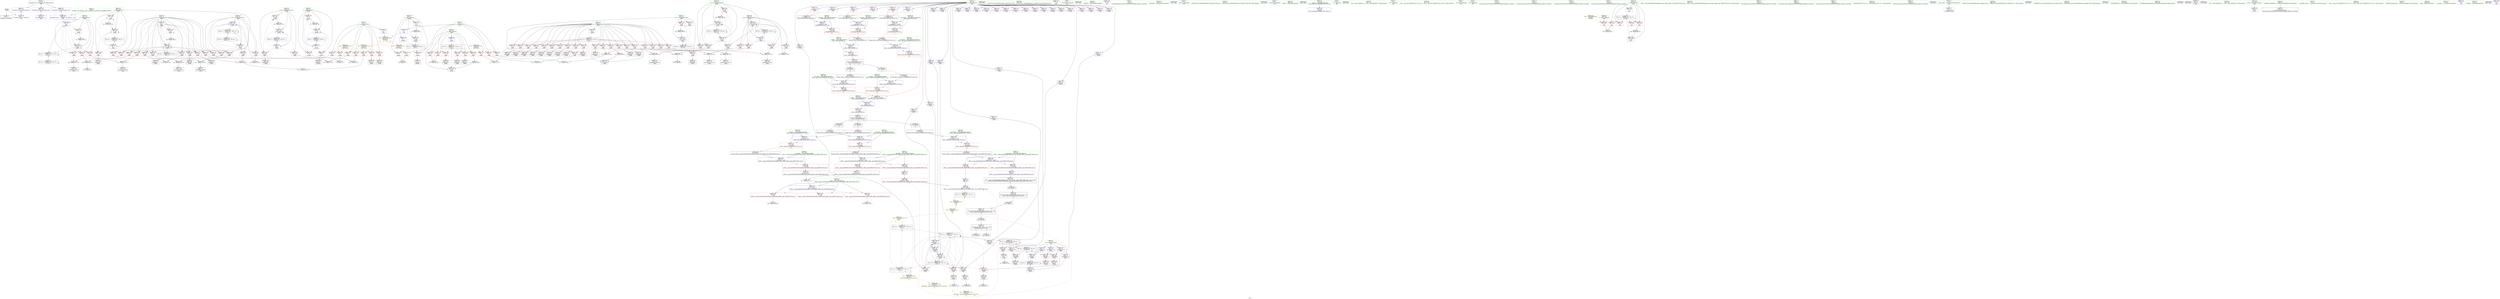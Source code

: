 digraph "SVFG" {
	label="SVFG";

	Node0x563c667552e0 [shape=record,color=grey,label="{NodeID: 0\nNullPtr}"];
	Node0x563c667552e0 -> Node0x563c66784e60[style=solid];
	Node0x563c667552e0 -> Node0x563c66793220[style=solid];
	Node0x563c667beaa0 [shape=record,color=yellow,style=double,label="{NodeID: 526\n4V_1 = ENCHI(MR_4V_0)\npts\{12 \}\nFun[_Z4killv]}"];
	Node0x563c667beaa0 -> Node0x563c6678b660[style=dashed];
	Node0x563c667beaa0 -> Node0x563c6678b730[style=dashed];
	Node0x563c667beaa0 -> Node0x563c6678b800[style=dashed];
	Node0x563c667beaa0 -> Node0x563c6678b8d0[style=dashed];
	Node0x563c667beaa0 -> Node0x563c6678b9a0[style=dashed];
	Node0x563c667beaa0 -> Node0x563c6678ba70[style=dashed];
	Node0x563c6679d3b0 [shape=record,color=grey,label="{NodeID: 443\n293 = Binary(291, 292, )\n}"];
	Node0x563c6679d3b0 -> Node0x563c6679fab0[style=solid];
	Node0x563c667922f0 [shape=record,color=red,label="{NodeID: 277\n525\<--522\n\<--__it.addr\n_ZSt12__miter_baseIPcET_S1_\n}"];
	Node0x563c667922f0 -> Node0x563c66788370[style=solid];
	Node0x563c667860a0 [shape=record,color=red,label="{NodeID: 194\n86\<--58\n\<--j\n_Z4readv\n}"];
	Node0x563c667860a0 -> Node0x563c6679f630[style=solid];
	Node0x563c667835e0 [shape=record,color=black,label="{NodeID: 111\n342\<--341\nidxprom116\<--add115\n_Z4killv\n}"];
	Node0x563c66781820 [shape=record,color=green,label="{NodeID: 28\n56\<--57\ni\<--i_field_insensitive\n_Z4readv\n}"];
	Node0x563c66781820 -> Node0x563c6678bb40[style=solid];
	Node0x563c66781820 -> Node0x563c6678bc10[style=solid];
	Node0x563c66781820 -> Node0x563c6678bce0[style=solid];
	Node0x563c66781820 -> Node0x563c66793320[style=solid];
	Node0x563c66781820 -> Node0x563c66793590[style=solid];
	Node0x563c667deec0 [shape=record,color=black,label="{NodeID: 637\n466 = PHI()\n}"];
	Node0x563c6679fdb0 [shape=record,color=grey,label="{NodeID: 471\n190 = cmp(189, 152, )\n}"];
	Node0x563c66793a70 [shape=record,color=blue,label="{NodeID: 305\n106\<--167\ni\<--inc12\n_Z4killv\n}"];
	Node0x563c66793a70 -> Node0x563c667b9950[style=dashed];
	Node0x563c66787760 [shape=record,color=red,label="{NodeID: 222\n374\<--110\n\<--i14\n_Z4killv\n}"];
	Node0x563c66787760 -> Node0x563c6679e130[style=solid];
	Node0x563c66789210 [shape=record,color=purple,label="{NodeID: 139\n225\<--13\narrayidx48\<--a\n_Z4killv\n}"];
	Node0x563c66789210 -> Node0x563c66793db0[style=solid];
	Node0x563c66783cd0 [shape=record,color=green,label="{NodeID: 56\n467\<--468\n_ZStlsISt11char_traitsIcEERSt13basic_ostreamIcT_ES5_PKc\<--_ZStlsISt11char_traitsIcEERSt13basic_ostreamIcT_ES5_PKc_field_insensitive\n}"];
	Node0x563c66795130 [shape=record,color=blue,label="{NodeID: 333\n522\<--521\n__it.addr\<--__it\n_ZSt12__miter_baseIPcET_S1_\n}"];
	Node0x563c66795130 -> Node0x563c667922f0[style=dashed];
	Node0x563c66790d00 [shape=record,color=red,label="{NodeID: 250\n380\<--122\n\<--i142\n_Z4killv\n}"];
	Node0x563c66790d00 -> Node0x563c667a0cb0[style=solid];
	Node0x563c6678a8d0 [shape=record,color=purple,label="{NodeID: 167\n473\<--21\n\<--.str.1\nmain\n}"];
	Node0x563c66785540 [shape=record,color=black,label="{NodeID: 84\n150\<--149\nconv\<--\n_Z4killv\n}"];
	Node0x563c66785540 -> Node0x563c667a0b30[style=solid];
	Node0x563c6676f070 [shape=record,color=green,label="{NodeID: 1\n7\<--1\n__dso_handle\<--dummyObj\nGlob }"];
	Node0x563c6679d530 [shape=record,color=grey,label="{NodeID: 444\n266 = Binary(264, 265, )\n}"];
	Node0x563c6679d530 -> Node0x563c66782e90[style=solid];
	Node0x563c667923c0 [shape=record,color=red,label="{NodeID: 278\n543\<--531\n\<--__first.addr\n_ZSt13__copy_move_aILb0EPcS0_ET1_T0_S2_S1_\n|{<s0>26}}"];
	Node0x563c667923c0:s0 -> Node0x563c667e0bf0[style=solid,color=red];
	Node0x563c66786170 [shape=record,color=red,label="{NodeID: 195\n128\<--106\n\<--i\n_Z4killv\n}"];
	Node0x563c66786170 -> Node0x563c6679f7b0[style=solid];
	Node0x563c667836b0 [shape=record,color=black,label="{NodeID: 112\n345\<--344\ntobool118\<--\n_Z4killv\n}"];
	Node0x563c667818f0 [shape=record,color=green,label="{NodeID: 29\n58\<--59\nj\<--j_field_insensitive\n_Z4readv\n}"];
	Node0x563c667818f0 -> Node0x563c66785f00[style=solid];
	Node0x563c667818f0 -> Node0x563c66785fd0[style=solid];
	Node0x563c667818f0 -> Node0x563c667860a0[style=solid];
	Node0x563c667818f0 -> Node0x563c667933f0[style=solid];
	Node0x563c667818f0 -> Node0x563c667934c0[style=solid];
	Node0x563c667def90 [shape=record,color=black,label="{NodeID: 638\n470 = PHI()\n}"];
	Node0x563c6679ff30 [shape=record,color=grey,label="{NodeID: 472\n240 = cmp(238, 239, )\n}"];
	Node0x563c66793b40 [shape=record,color=blue,label="{NodeID: 306\n110\<--9\ni14\<--\n_Z4killv\n}"];
	Node0x563c66793b40 -> Node0x563c667bb750[style=dashed];
	Node0x563c66787830 [shape=record,color=red,label="{NodeID: 223\n178\<--112\n\<--j18\n_Z4killv\n}"];
	Node0x563c66787830 -> Node0x563c667a03b0[style=solid];
	Node0x563c667892e0 [shape=record,color=purple,label="{NodeID: 140\n244\<--13\narrayidx58\<--a\n_Z4killv\n}"];
	Node0x563c66783dd0 [shape=record,color=green,label="{NodeID: 57\n471\<--472\n_ZNSolsEi\<--_ZNSolsEi_field_insensitive\n}"];
	Node0x563c66795200 [shape=record,color=blue,label="{NodeID: 334\n531\<--528\n__first.addr\<--__first\n_ZSt13__copy_move_aILb0EPcS0_ET1_T0_S2_S1_\n}"];
	Node0x563c66795200 -> Node0x563c667923c0[style=dashed];
	Node0x563c66790dd0 [shape=record,color=red,label="{NodeID: 251\n390\<--122\n\<--i142\n_Z4killv\n}"];
	Node0x563c66790dd0 -> Node0x563c66788030[style=solid];
	Node0x563c6678a9a0 [shape=record,color=purple,label="{NodeID: 168\n481\<--24\n\<--.str.2\nmain\n}"];
	Node0x563c66785610 [shape=record,color=black,label="{NodeID: 85\n155\<--154\nidxprom9\<--\n_Z4killv\n}"];
	Node0x563c6676e130 [shape=record,color=green,label="{NodeID: 2\n9\<--1\n\<--dummyObj\nCan only get source location for instruction, argument, global var or function.}"];
	Node0x563c6679d6b0 [shape=record,color=grey,label="{NodeID: 445\n335 = Binary(333, 334, )\n}"];
	Node0x563c6679d6b0 -> Node0x563c6679fc30[style=solid];
	Node0x563c66792490 [shape=record,color=red,label="{NodeID: 279\n544\<--533\n\<--__last.addr\n_ZSt13__copy_move_aILb0EPcS0_ET1_T0_S2_S1_\n|{<s0>26}}"];
	Node0x563c66792490:s0 -> Node0x563c667e0d30[style=solid,color=red];
	Node0x563c66786240 [shape=record,color=red,label="{NodeID: 196\n132\<--106\n\<--i\n_Z4killv\n}"];
	Node0x563c66786240 -> Node0x563c667852d0[style=solid];
	Node0x563c66783780 [shape=record,color=black,label="{NodeID: 113\n348\<--347\nidxprom120\<--\n_Z4killv\n}"];
	Node0x563c667819c0 [shape=record,color=green,label="{NodeID: 30\n61\<--62\n_ZNSirsERi\<--_ZNSirsERi_field_insensitive\n}"];
	Node0x563c667df060 [shape=record,color=black,label="{NodeID: 639\n474 = PHI()\n}"];
	Node0x563c667a00b0 [shape=record,color=grey,label="{NodeID: 473\n197 = cmp(196, 9, )\n}"];
	Node0x563c66793c10 [shape=record,color=blue,label="{NodeID: 307\n112\<--9\nj18\<--\n_Z4killv\n}"];
	Node0x563c66793c10 -> Node0x563c66787830[style=dashed];
	Node0x563c66793c10 -> Node0x563c66787900[style=dashed];
	Node0x563c66793c10 -> Node0x563c667879d0[style=dashed];
	Node0x563c66793c10 -> Node0x563c66787aa0[style=dashed];
	Node0x563c66793c10 -> Node0x563c66787b70[style=dashed];
	Node0x563c66793c10 -> Node0x563c66787c40[style=dashed];
	Node0x563c66793c10 -> Node0x563c66787d10[style=dashed];
	Node0x563c66793c10 -> Node0x563c66787de0[style=dashed];
	Node0x563c66793c10 -> Node0x563c6678fdd0[style=dashed];
	Node0x563c66793c10 -> Node0x563c6678fe60[style=dashed];
	Node0x563c66793c10 -> Node0x563c6678ff30[style=dashed];
	Node0x563c66793c10 -> Node0x563c667941c0[style=dashed];
	Node0x563c66793c10 -> Node0x563c667bbc50[style=dashed];
	Node0x563c66787900 [shape=record,color=red,label="{NodeID: 224\n185\<--112\n\<--j18\n_Z4killv\n}"];
	Node0x563c66787900 -> Node0x563c667857b0[style=solid];
	Node0x563c667893b0 [shape=record,color=purple,label="{NodeID: 141\n249\<--13\narrayidx61\<--a\n_Z4killv\n}"];
	Node0x563c667893b0 -> Node0x563c66791520[style=solid];
	Node0x563c66783ed0 [shape=record,color=green,label="{NodeID: 58\n499\<--500\n__first.addr\<--__first.addr_field_insensitive\n_ZSt14__copy_move_a2ILb0EPcS0_ET1_T0_S2_S1_\n}"];
	Node0x563c66783ed0 -> Node0x563c66792080[style=solid];
	Node0x563c66783ed0 -> Node0x563c66794ec0[style=solid];
	Node0x563c667952d0 [shape=record,color=blue,label="{NodeID: 335\n533\<--529\n__last.addr\<--__last\n_ZSt13__copy_move_aILb0EPcS0_ET1_T0_S2_S1_\n}"];
	Node0x563c667952d0 -> Node0x563c66792490[style=dashed];
	Node0x563c66790ea0 [shape=record,color=red,label="{NodeID: 252\n406\<--122\n\<--i142\n_Z4killv\n}"];
	Node0x563c66790ea0 -> Node0x563c6679f4b0[style=solid];
	Node0x563c6678aa70 [shape=record,color=purple,label="{NodeID: 169\n605\<--26\nllvm.global_ctors_0\<--llvm.global_ctors\nGlob }"];
	Node0x563c6678aa70 -> Node0x563c66793020[style=solid];
	Node0x563c667856e0 [shape=record,color=black,label="{NodeID: 86\n183\<--182\nidxprom22\<--\n_Z4killv\n}"];
	Node0x563c6676e1c0 [shape=record,color=green,label="{NodeID: 3\n17\<--1\n_ZSt3cin\<--dummyObj\nGlob }"];
	Node0x563c6679d830 [shape=record,color=grey,label="{NodeID: 446\n247 = Binary(245, 246, )\n}"];
	Node0x563c6679d830 -> Node0x563c66782a80[style=solid];
	Node0x563c66792560 [shape=record,color=red,label="{NodeID: 280\n545\<--535\n\<--__result.addr\n_ZSt13__copy_move_aILb0EPcS0_ET1_T0_S2_S1_\n|{<s0>26}}"];
	Node0x563c66792560:s0 -> Node0x563c667e0e70[style=solid,color=red];
	Node0x563c66786310 [shape=record,color=red,label="{NodeID: 197\n143\<--106\n\<--i\n_Z4killv\n}"];
	Node0x563c66786310 -> Node0x563c667853a0[style=solid];
	Node0x563c66783850 [shape=record,color=black,label="{NodeID: 114\n352\<--351\nidxprom123\<--\n_Z4killv\n}"];
	Node0x563c66781ac0 [shape=record,color=green,label="{NodeID: 31\n83\<--84\n_ZStrsIcSt11char_traitsIcEERSt13basic_istreamIT_T0_ES6_RS3_\<--_ZStrsIcSt11char_traitsIcEERSt13basic_istreamIT_T0_ES6_RS3__field_insensitive\n}"];
	Node0x563c667df130 [shape=record,color=black,label="{NodeID: 640\n478 = PHI()\n}"];
	Node0x563c667a0230 [shape=record,color=grey,label="{NodeID: 474\n141 = cmp(139, 140, )\n}"];
	Node0x563c66793ce0 [shape=record,color=blue,label="{NodeID: 308\n114\<--88\nx\<--\n_Z4killv\n}"];
	Node0x563c66793ce0 -> Node0x563c66790000[style=dashed];
	Node0x563c66793ce0 -> Node0x563c667900d0[style=dashed];
	Node0x563c66793ce0 -> Node0x563c667901a0[style=dashed];
	Node0x563c66793ce0 -> Node0x563c66790270[style=dashed];
	Node0x563c66793ce0 -> Node0x563c66793e80[style=dashed];
	Node0x563c66793ce0 -> Node0x563c667b8f50[style=dashed];
	Node0x563c667879d0 [shape=record,color=red,label="{NodeID: 225\n194\<--112\n\<--j18\n_Z4killv\n}"];
	Node0x563c667879d0 -> Node0x563c6679de30[style=solid];
	Node0x563c66789480 [shape=record,color=purple,label="{NodeID: 142\n256\<--13\narrayidx66\<--a\n_Z4killv\n}"];
	Node0x563c66783fa0 [shape=record,color=green,label="{NodeID: 59\n501\<--502\n__last.addr\<--__last.addr_field_insensitive\n_ZSt14__copy_move_a2ILb0EPcS0_ET1_T0_S2_S1_\n}"];
	Node0x563c66783fa0 -> Node0x563c66792150[style=solid];
	Node0x563c66783fa0 -> Node0x563c66794f90[style=solid];
	Node0x563c667b6c50 [shape=record,color=black,label="{NodeID: 502\nMR_12V_11 = PHI(MR_12V_12, MR_12V_9, )\npts\{14 \}\n|{|<s1>7}}"];
	Node0x563c667b6c50 -> Node0x563c667bb250[style=dashed];
	Node0x563c667b6c50:s1 -> Node0x563c667c1750[style=dashed,color=red];
	Node0x563c667953a0 [shape=record,color=blue,label="{NodeID: 336\n535\<--530\n__result.addr\<--__result\n_ZSt13__copy_move_aILb0EPcS0_ET1_T0_S2_S1_\n}"];
	Node0x563c667953a0 -> Node0x563c66792560[style=dashed];
	Node0x563c66790f70 [shape=record,color=red,label="{NodeID: 253\n386\<--124\n\<--j146\n_Z4killv\n}"];
	Node0x563c66790f70 -> Node0x563c667a09b0[style=solid];
	Node0x563c6678ab70 [shape=record,color=purple,label="{NodeID: 170\n606\<--26\nllvm.global_ctors_1\<--llvm.global_ctors\nGlob }"];
	Node0x563c6678ab70 -> Node0x563c66793120[style=solid];
	Node0x563c667857b0 [shape=record,color=black,label="{NodeID: 87\n186\<--185\nidxprom24\<--\n_Z4killv\n}"];
	Node0x563c6676e250 [shape=record,color=green,label="{NodeID: 4\n18\<--1\n_ZSt4cout\<--dummyObj\nGlob }"];
	Node0x563c6679d9b0 [shape=record,color=grey,label="{NodeID: 447\n280 = Binary(279, 88, )\n}"];
	Node0x563c6679d9b0 -> Node0x563c667941c0[style=solid];
	Node0x563c66792630 [shape=record,color=red,label="{NodeID: 281\n555\<--552\n\<--__it.addr\n_ZSt12__niter_baseIPcET_S1_\n}"];
	Node0x563c66792630 -> Node0x563c66788510[style=solid];
	Node0x563c667863e0 [shape=record,color=red,label="{NodeID: 198\n154\<--106\n\<--i\n_Z4killv\n}"];
	Node0x563c667863e0 -> Node0x563c66785610[style=solid];
	Node0x563c66783920 [shape=record,color=black,label="{NodeID: 115\n356\<--355\nidx.ext126\<--\n_Z4killv\n}"];
	Node0x563c66781bc0 [shape=record,color=green,label="{NodeID: 32\n103\<--104\n_Z4killv\<--_Z4killv_field_insensitive\n}"];
	Node0x563c667df260 [shape=record,color=black,label="{NodeID: 641\n480 = PHI()\n}"];
	Node0x563c667a03b0 [shape=record,color=grey,label="{NodeID: 475\n180 = cmp(178, 179, )\n}"];
	Node0x563c66793db0 [shape=record,color=blue,label="{NodeID: 309\n225\<--217\narrayidx48\<--\n_Z4killv\n}"];
	Node0x563c66793db0 -> Node0x563c66791380[style=dashed];
	Node0x563c66793db0 -> Node0x563c66791450[style=dashed];
	Node0x563c66793db0 -> Node0x563c66791520[style=dashed];
	Node0x563c66793db0 -> Node0x563c667915f0[style=dashed];
	Node0x563c66793db0 -> Node0x563c66793db0[style=dashed];
	Node0x563c66793db0 -> Node0x563c66794020[style=dashed];
	Node0x563c66793db0 -> Node0x563c667b8a50[style=dashed];
	Node0x563c66787aa0 [shape=record,color=red,label="{NodeID: 226\n202\<--112\n\<--j18\n_Z4killv\n}"];
	Node0x563c66787aa0 -> Node0x563c6679cf30[style=solid];
	Node0x563c66789550 [shape=record,color=purple,label="{NodeID: 143\n259\<--13\narrayidx68\<--a\n_Z4killv\n}"];
	Node0x563c66789550 -> Node0x563c667915f0[style=solid];
	Node0x563c66784070 [shape=record,color=green,label="{NodeID: 60\n503\<--504\n__result.addr\<--__result.addr_field_insensitive\n_ZSt14__copy_move_a2ILb0EPcS0_ET1_T0_S2_S1_\n}"];
	Node0x563c66784070 -> Node0x563c66792220[style=solid];
	Node0x563c66784070 -> Node0x563c66795060[style=solid];
	Node0x563c66795470 [shape=record,color=blue,label="{NodeID: 337\n537\<--158\n__simple\<--\n_ZSt13__copy_move_aILb0EPcS0_ET1_T0_S2_S1_\n}"];
	Node0x563c66791040 [shape=record,color=red,label="{NodeID: 254\n393\<--124\n\<--j146\n_Z4killv\n}"];
	Node0x563c66791040 -> Node0x563c66788100[style=solid];
	Node0x563c6678ac70 [shape=record,color=purple,label="{NodeID: 171\n607\<--26\nllvm.global_ctors_2\<--llvm.global_ctors\nGlob }"];
	Node0x563c6678ac70 -> Node0x563c66793220[style=solid];
	Node0x563c66785880 [shape=record,color=black,label="{NodeID: 88\n189\<--188\nconv26\<--\n_Z4killv\n}"];
	Node0x563c66785880 -> Node0x563c6679fdb0[style=solid];
	Node0x563c6676e2e0 [shape=record,color=green,label="{NodeID: 5\n19\<--1\n.str\<--dummyObj\nGlob }"];
	Node0x563c6679db30 [shape=record,color=grey,label="{NodeID: 448\n328 = Binary(327, 88, )\n}"];
	Node0x563c6679db30 -> Node0x563c66794360[style=solid];
	Node0x563c66792700 [shape=record,color=red,label="{NodeID: 282\n573\<--561\n\<--__first.addr\n_ZNSt11__copy_moveILb0ELb1ESt26random_access_iterator_tagE8__copy_mIcEEPT_PKS3_S6_S4_\n}"];
	Node0x563c66792700 -> Node0x563c667886b0[style=solid];
	Node0x563c667864b0 [shape=record,color=red,label="{NodeID: 199\n166\<--106\n\<--i\n_Z4killv\n}"];
	Node0x563c667864b0 -> Node0x563c6679e8b0[style=solid];
	Node0x563c66787f60 [shape=record,color=black,label="{NodeID: 116\n361\<--360\nidxprom129\<--add128\n_Z4killv\n}"];
	Node0x563c66781cc0 [shape=record,color=green,label="{NodeID: 33\n106\<--107\ni\<--i_field_insensitive\n_Z4killv\n}"];
	Node0x563c66781cc0 -> Node0x563c66786170[style=solid];
	Node0x563c66781cc0 -> Node0x563c66786240[style=solid];
	Node0x563c66781cc0 -> Node0x563c66786310[style=solid];
	Node0x563c66781cc0 -> Node0x563c667863e0[style=solid];
	Node0x563c66781cc0 -> Node0x563c667864b0[style=solid];
	Node0x563c66781cc0 -> Node0x563c66793660[style=solid];
	Node0x563c66781cc0 -> Node0x563c66793a70[style=solid];
	Node0x563c667df360 [shape=record,color=black,label="{NodeID: 642\n482 = PHI()\n}"];
	Node0x563c667c10a0 [shape=record,color=yellow,style=double,label="{NodeID: 559\n2V_1 = ENCHI(MR_2V_0)\npts\{10 \}\nFun[_Z4readv]}"];
	Node0x563c667c10a0 -> Node0x563c6678b180[style=dashed];
	Node0x563c667a0530 [shape=record,color=grey,label="{NodeID: 476\n579 = cmp(578, 580, )\n}"];
	Node0x563c66793e80 [shape=record,color=blue,label="{NodeID: 310\n114\<--231\nx\<--inc51\n_Z4killv\n}"];
	Node0x563c66793e80 -> Node0x563c66790000[style=dashed];
	Node0x563c66793e80 -> Node0x563c667900d0[style=dashed];
	Node0x563c66793e80 -> Node0x563c667901a0[style=dashed];
	Node0x563c66793e80 -> Node0x563c66790270[style=dashed];
	Node0x563c66793e80 -> Node0x563c66793e80[style=dashed];
	Node0x563c66793e80 -> Node0x563c667b8f50[style=dashed];
	Node0x563c66787b70 [shape=record,color=red,label="{NodeID: 227\n214\<--112\n\<--j18\n_Z4killv\n}"];
	Node0x563c66787b70 -> Node0x563c66785c90[style=solid];
	Node0x563c66789620 [shape=record,color=purple,label="{NodeID: 144\n263\<--13\narrayidx70\<--a\n_Z4killv\n}"];
	Node0x563c66784140 [shape=record,color=green,label="{NodeID: 61\n510\<--511\n_ZSt12__niter_baseIPcET_S1_\<--_ZSt12__niter_baseIPcET_S1__field_insensitive\n}"];
	Node0x563c66795540 [shape=record,color=blue,label="{NodeID: 338\n552\<--551\n__it.addr\<--__it\n_ZSt12__niter_baseIPcET_S1_\n}"];
	Node0x563c66795540 -> Node0x563c66792630[style=dashed];
	Node0x563c66791110 [shape=record,color=red,label="{NodeID: 255\n401\<--124\n\<--j146\n_Z4killv\n}"];
	Node0x563c66791110 -> Node0x563c6679f330[style=solid];
	Node0x563c6678ad70 [shape=record,color=purple,label="{NodeID: 172\n608\<--582\noffset_0\<--\n}"];
	Node0x563c6678ad70 -> Node0x563c66795950[style=solid];
	Node0x563c66785950 [shape=record,color=black,label="{NodeID: 89\n200\<--199\nidxprom32\<--\n_Z4killv\n}"];
	Node0x563c6676e370 [shape=record,color=green,label="{NodeID: 6\n21\<--1\n.str.1\<--dummyObj\nGlob }"];
	Node0x563c6679dcb0 [shape=record,color=grey,label="{NodeID: 449\n274 = Binary(273, 88, )\n}"];
	Node0x563c6679dcb0 -> Node0x563c667940f0[style=solid];
	Node0x563c667927d0 [shape=record,color=red,label="{NodeID: 283\n583\<--561\n\<--__first.addr\n_ZNSt11__copy_moveILb0ELb1ESt26random_access_iterator_tagE8__copy_mIcEEPT_PKS3_S6_S4_\n}"];
	Node0x563c667927d0 -> Node0x563c6678ae40[style=solid];
	Node0x563c66786580 [shape=record,color=red,label="{NodeID: 200\n139\<--108\n\<--j\n_Z4killv\n}"];
	Node0x563c66786580 -> Node0x563c667a0230[style=solid];
	Node0x563c66788030 [shape=record,color=black,label="{NodeID: 117\n391\<--390\nidxprom150\<--\n_Z4killv\n}"];
	Node0x563c66781d90 [shape=record,color=green,label="{NodeID: 34\n108\<--109\nj\<--j_field_insensitive\n_Z4killv\n}"];
	Node0x563c66781d90 -> Node0x563c66786580[style=solid];
	Node0x563c66781d90 -> Node0x563c66786650[style=solid];
	Node0x563c66781d90 -> Node0x563c66786720[style=solid];
	Node0x563c66781d90 -> Node0x563c66793800[style=solid];
	Node0x563c66781d90 -> Node0x563c667939a0[style=solid];
	Node0x563c667df430 [shape=record,color=black,label="{NodeID: 643\n509 = PHI(550, )\n|{<s0>25}}"];
	Node0x563c667df430:s0 -> Node0x563c667dfb30[style=solid,color=red];
	Node0x563c667c11b0 [shape=record,color=yellow,style=double,label="{NodeID: 560\n4V_1 = ENCHI(MR_4V_0)\npts\{12 \}\nFun[_Z4readv]}"];
	Node0x563c667c11b0 -> Node0x563c6678b590[style=dashed];
	Node0x563c667a06b0 [shape=record,color=grey,label="{NodeID: 477\n252 = cmp(251, 152, )\n}"];
	Node0x563c66793f50 [shape=record,color=blue,label="{NodeID: 311\n116\<--88\nx53\<--\n_Z4killv\n}"];
	Node0x563c66793f50 -> Node0x563c66790340[style=dashed];
	Node0x563c66793f50 -> Node0x563c66790410[style=dashed];
	Node0x563c66793f50 -> Node0x563c667904e0[style=dashed];
	Node0x563c66793f50 -> Node0x563c667905b0[style=dashed];
	Node0x563c66793f50 -> Node0x563c667940f0[style=dashed];
	Node0x563c66793f50 -> Node0x563c667b9450[style=dashed];
	Node0x563c66787c40 [shape=record,color=red,label="{NodeID: 228\n221\<--112\n\<--j18\n_Z4killv\n}"];
	Node0x563c66787c40 -> Node0x563c6679e430[style=solid];
	Node0x563c667896f0 [shape=record,color=purple,label="{NodeID: 145\n268\<--13\narrayidx73\<--a\n_Z4killv\n}"];
	Node0x563c667896f0 -> Node0x563c66794020[style=solid];
	Node0x563c66784240 [shape=record,color=green,label="{NodeID: 62\n517\<--518\n_ZSt13__copy_move_aILb0EPcS0_ET1_T0_S2_S1_\<--_ZSt13__copy_move_aILb0EPcS0_ET1_T0_S2_S1__field_insensitive\n}"];
	Node0x563c66795610 [shape=record,color=blue,label="{NodeID: 339\n561\<--558\n__first.addr\<--__first\n_ZNSt11__copy_moveILb0ELb1ESt26random_access_iterator_tagE8__copy_mIcEEPT_PKS3_S6_S4_\n}"];
	Node0x563c66795610 -> Node0x563c66792700[style=dashed];
	Node0x563c66795610 -> Node0x563c667927d0[style=dashed];
	Node0x563c667911e0 [shape=record,color=red,label="{NodeID: 256\n149\<--148\n\<--arrayidx7\n_Z4killv\n}"];
	Node0x563c667911e0 -> Node0x563c66785540[style=solid];
	Node0x563c6678ae40 [shape=record,color=purple,label="{NodeID: 173\n609\<--583\noffset_0\<--\n}"];
	Node0x563c6678ae40 -> Node0x563c66792d80[style=solid];
	Node0x563c66785a20 [shape=record,color=black,label="{NodeID: 90\n205\<--204\nidxprom35\<--sub34\n_Z4killv\n}"];
	Node0x563c6676e400 [shape=record,color=green,label="{NodeID: 7\n23\<--1\n_ZSt4cerr\<--dummyObj\nGlob }"];
	Node0x563c6679de30 [shape=record,color=grey,label="{NodeID: 450\n196 = Binary(194, 195, )\n}"];
	Node0x563c6679de30 -> Node0x563c667a00b0[style=solid];
	Node0x563c667928a0 [shape=record,color=red,label="{NodeID: 284\n572\<--563\n\<--__last.addr\n_ZNSt11__copy_moveILb0ELb1ESt26random_access_iterator_tagE8__copy_mIcEEPT_PKS3_S6_S4_\n}"];
	Node0x563c667928a0 -> Node0x563c667885e0[style=solid];
	Node0x563c66786650 [shape=record,color=red,label="{NodeID: 201\n146\<--108\n\<--j\n_Z4killv\n}"];
	Node0x563c66786650 -> Node0x563c66785470[style=solid];
	Node0x563c66788100 [shape=record,color=black,label="{NodeID: 118\n394\<--393\nidxprom152\<--\n_Z4killv\n}"];
	Node0x563c66781e60 [shape=record,color=green,label="{NodeID: 35\n110\<--111\ni14\<--i14_field_insensitive\n_Z4killv\n}"];
	Node0x563c66781e60 -> Node0x563c667867f0[style=solid];
	Node0x563c66781e60 -> Node0x563c667868c0[style=solid];
	Node0x563c66781e60 -> Node0x563c66786990[style=solid];
	Node0x563c66781e60 -> Node0x563c66786a60[style=solid];
	Node0x563c66781e60 -> Node0x563c66786b30[style=solid];
	Node0x563c66781e60 -> Node0x563c66786c00[style=solid];
	Node0x563c66781e60 -> Node0x563c66786cd0[style=solid];
	Node0x563c66781e60 -> Node0x563c66786da0[style=solid];
	Node0x563c66781e60 -> Node0x563c66786e70[style=solid];
	Node0x563c66781e60 -> Node0x563c66786f40[style=solid];
	Node0x563c66781e60 -> Node0x563c66787010[style=solid];
	Node0x563c66781e60 -> Node0x563c667870e0[style=solid];
	Node0x563c66781e60 -> Node0x563c667871b0[style=solid];
	Node0x563c66781e60 -> Node0x563c66787280[style=solid];
	Node0x563c66781e60 -> Node0x563c66787350[style=solid];
	Node0x563c66781e60 -> Node0x563c66787420[style=solid];
	Node0x563c66781e60 -> Node0x563c667874f0[style=solid];
	Node0x563c66781e60 -> Node0x563c667875c0[style=solid];
	Node0x563c66781e60 -> Node0x563c66787690[style=solid];
	Node0x563c66781e60 -> Node0x563c66787760[style=solid];
	Node0x563c66781e60 -> Node0x563c66793b40[style=solid];
	Node0x563c66781e60 -> Node0x563c667945d0[style=solid];
	Node0x563c667df630 [shape=record,color=black,label="{NodeID: 644\n513 = PHI(550, )\n|{<s0>25}}"];
	Node0x563c667df630:s0 -> Node0x563c667dfc70[style=solid,color=red];
	Node0x563c667a0830 [shape=record,color=grey,label="{NodeID: 478\n174 = cmp(172, 173, )\n}"];
	Node0x563c66794020 [shape=record,color=blue,label="{NodeID: 312\n268\<--260\narrayidx73\<--\n_Z4killv\n}"];
	Node0x563c66794020 -> Node0x563c66791520[style=dashed];
	Node0x563c66794020 -> Node0x563c667915f0[style=dashed];
	Node0x563c66794020 -> Node0x563c66794020[style=dashed];
	Node0x563c66794020 -> Node0x563c667b8a50[style=dashed];
	Node0x563c66787d10 [shape=record,color=red,label="{NodeID: 229\n236\<--112\n\<--j18\n_Z4killv\n}"];
	Node0x563c66787d10 -> Node0x563c6679e730[style=solid];
	Node0x563c667897c0 [shape=record,color=purple,label="{NodeID: 146\n306\<--13\narrayidx97\<--a\n_Z4killv\n}"];
	Node0x563c66784340 [shape=record,color=green,label="{NodeID: 63\n522\<--523\n__it.addr\<--__it.addr_field_insensitive\n_ZSt12__miter_baseIPcET_S1_\n}"];
	Node0x563c66784340 -> Node0x563c667922f0[style=solid];
	Node0x563c66784340 -> Node0x563c66795130[style=solid];
	Node0x563c667956e0 [shape=record,color=blue,label="{NodeID: 340\n563\<--559\n__last.addr\<--__last\n_ZNSt11__copy_moveILb0ELb1ESt26random_access_iterator_tagE8__copy_mIcEEPT_PKS3_S6_S4_\n}"];
	Node0x563c667956e0 -> Node0x563c667928a0[style=dashed];
	Node0x563c667912b0 [shape=record,color=red,label="{NodeID: 257\n188\<--187\n\<--arrayidx25\n_Z4killv\n}"];
	Node0x563c667912b0 -> Node0x563c66785880[style=solid];
	Node0x563c6678af10 [shape=record,color=purple,label="{NodeID: 174\n314\<--13\nadd.ptr\<--a\n_Z4killv\n|{<s0>6}}"];
	Node0x563c6678af10:s0 -> Node0x563c667e1340[style=solid,color=red];
	Node0x563c66785af0 [shape=record,color=black,label="{NodeID: 91\n208\<--207\nconv37\<--\n_Z4killv\n}"];
	Node0x563c66785af0 -> Node0x563c6679f930[style=solid];
	Node0x563c6676e490 [shape=record,color=green,label="{NodeID: 8\n24\<--1\n.str.2\<--dummyObj\nGlob }"];
	Node0x563c6679dfb0 [shape=record,color=grey,label="{NodeID: 451\n317 = Binary(315, 316, )\n}"];
	Node0x563c6679dfb0 -> Node0x563c66783510[style=solid];
	Node0x563c66792970 [shape=record,color=red,label="{NodeID: 285\n582\<--565\n\<--__result.addr\n_ZNSt11__copy_moveILb0ELb1ESt26random_access_iterator_tagE8__copy_mIcEEPT_PKS3_S6_S4_\n}"];
	Node0x563c66792970 -> Node0x563c6678ad70[style=solid];
	Node0x563c66786720 [shape=record,color=red,label="{NodeID: 202\n161\<--108\n\<--j\n_Z4killv\n}"];
	Node0x563c66786720 -> Node0x563c6679ed30[style=solid];
	Node0x563c667881d0 [shape=record,color=black,label="{NodeID: 119\n416\<--436\n_ZSt4copyIPcS0_ET0_T_S2_S1__ret\<--call2\n_ZSt4copyIPcS0_ET0_T_S2_S1_\n|{<s0>6|<s1>7}}"];
	Node0x563c667881d0:s0 -> Node0x563c667de540[style=solid,color=blue];
	Node0x563c667881d0:s1 -> Node0x563c667de840[style=solid,color=blue];
	Node0x563c66781f30 [shape=record,color=green,label="{NodeID: 36\n112\<--113\nj18\<--j18_field_insensitive\n_Z4killv\n}"];
	Node0x563c66781f30 -> Node0x563c66787830[style=solid];
	Node0x563c66781f30 -> Node0x563c66787900[style=solid];
	Node0x563c66781f30 -> Node0x563c667879d0[style=solid];
	Node0x563c66781f30 -> Node0x563c66787aa0[style=solid];
	Node0x563c66781f30 -> Node0x563c66787b70[style=solid];
	Node0x563c66781f30 -> Node0x563c66787c40[style=solid];
	Node0x563c66781f30 -> Node0x563c66787d10[style=solid];
	Node0x563c66781f30 -> Node0x563c66787de0[style=solid];
	Node0x563c66781f30 -> Node0x563c6678fdd0[style=solid];
	Node0x563c66781f30 -> Node0x563c6678fe60[style=solid];
	Node0x563c66781f30 -> Node0x563c6678ff30[style=solid];
	Node0x563c66781f30 -> Node0x563c66793c10[style=solid];
	Node0x563c66781f30 -> Node0x563c667941c0[style=solid];
	Node0x563c667df770 [shape=record,color=black,label="{NodeID: 645\n515 = PHI(550, )\n|{<s0>25}}"];
	Node0x563c667df770:s0 -> Node0x563c667dfdb0[style=solid,color=red];
	Node0x563c667a09b0 [shape=record,color=grey,label="{NodeID: 479\n388 = cmp(386, 387, )\n}"];
	Node0x563c667940f0 [shape=record,color=blue,label="{NodeID: 313\n116\<--274\nx53\<--inc77\n_Z4killv\n}"];
	Node0x563c667940f0 -> Node0x563c66790340[style=dashed];
	Node0x563c667940f0 -> Node0x563c66790410[style=dashed];
	Node0x563c667940f0 -> Node0x563c667904e0[style=dashed];
	Node0x563c667940f0 -> Node0x563c667905b0[style=dashed];
	Node0x563c667940f0 -> Node0x563c667940f0[style=dashed];
	Node0x563c667940f0 -> Node0x563c667b9450[style=dashed];
	Node0x563c66787de0 [shape=record,color=red,label="{NodeID: 230\n245\<--112\n\<--j18\n_Z4killv\n}"];
	Node0x563c66787de0 -> Node0x563c6679d830[style=solid];
	Node0x563c66789890 [shape=record,color=purple,label="{NodeID: 147\n307\<--13\narraydecay\<--a\n_Z4killv\n|{<s0>6}}"];
	Node0x563c66789890:s0 -> Node0x563c667e11c0[style=solid,color=red];
	Node0x563c66784410 [shape=record,color=green,label="{NodeID: 64\n531\<--532\n__first.addr\<--__first.addr_field_insensitive\n_ZSt13__copy_move_aILb0EPcS0_ET1_T0_S2_S1_\n}"];
	Node0x563c66784410 -> Node0x563c667923c0[style=solid];
	Node0x563c66784410 -> Node0x563c66795200[style=solid];
	Node0x563c667957b0 [shape=record,color=blue,label="{NodeID: 341\n565\<--560\n__result.addr\<--__result\n_ZNSt11__copy_moveILb0ELb1ESt26random_access_iterator_tagE8__copy_mIcEEPT_PKS3_S6_S4_\n}"];
	Node0x563c667957b0 -> Node0x563c66792970[style=dashed];
	Node0x563c667957b0 -> Node0x563c66792a40[style=dashed];
	Node0x563c66791380 [shape=record,color=red,label="{NodeID: 258\n207\<--206\n\<--arrayidx36\n_Z4killv\n}"];
	Node0x563c66791380 -> Node0x563c66785af0[style=solid];
	Node0x563c6678afe0 [shape=record,color=purple,label="{NodeID: 175\n357\<--13\nadd.ptr127\<--a\n_Z4killv\n|{<s0>7}}"];
	Node0x563c6678afe0:s0 -> Node0x563c667e1340[style=solid,color=red];
	Node0x563c66785bc0 [shape=record,color=black,label="{NodeID: 92\n212\<--211\nidxprom40\<--\n_Z4killv\n}"];
	Node0x563c6676e520 [shape=record,color=green,label="{NodeID: 9\n27\<--1\n\<--dummyObj\nCan only get source location for instruction, argument, global var or function.}"];
	Node0x563c6679e130 [shape=record,color=grey,label="{NodeID: 452\n375 = Binary(374, 88, )\n}"];
	Node0x563c6679e130 -> Node0x563c667945d0[style=solid];
	Node0x563c66792a40 [shape=record,color=red,label="{NodeID: 286\n592\<--565\n\<--__result.addr\n_ZNSt11__copy_moveILb0ELb1ESt26random_access_iterator_tagE8__copy_mIcEEPT_PKS3_S6_S4_\n}"];
	Node0x563c66792a40 -> Node0x563c6678b0b0[style=solid];
	Node0x563c667867f0 [shape=record,color=red,label="{NodeID: 203\n172\<--110\n\<--i14\n_Z4killv\n}"];
	Node0x563c667867f0 -> Node0x563c667a0830[style=solid];
	Node0x563c667882a0 [shape=record,color=black,label="{NodeID: 120\n495\<--516\n_ZSt14__copy_move_a2ILb0EPcS0_ET1_T0_S2_S1__ret\<--call3\n_ZSt14__copy_move_a2ILb0EPcS0_ET1_T0_S2_S1_\n|{<s0>12}}"];
	Node0x563c667882a0:s0 -> Node0x563c667decb0[style=solid,color=blue];
	Node0x563c66782000 [shape=record,color=green,label="{NodeID: 37\n114\<--115\nx\<--x_field_insensitive\n_Z4killv\n}"];
	Node0x563c66782000 -> Node0x563c66790000[style=solid];
	Node0x563c66782000 -> Node0x563c667900d0[style=solid];
	Node0x563c66782000 -> Node0x563c667901a0[style=solid];
	Node0x563c66782000 -> Node0x563c66790270[style=solid];
	Node0x563c66782000 -> Node0x563c66793ce0[style=solid];
	Node0x563c66782000 -> Node0x563c66793e80[style=solid];
	Node0x563c667df8b0 [shape=record,color=black,label="{NodeID: 646\n516 = PHI(527, )\n}"];
	Node0x563c667df8b0 -> Node0x563c667882a0[style=solid];
	Node0x563c667a0b30 [shape=record,color=grey,label="{NodeID: 480\n151 = cmp(150, 152, )\n}"];
	Node0x563c667941c0 [shape=record,color=blue,label="{NodeID: 314\n112\<--280\nj18\<--inc81\n_Z4killv\n}"];
	Node0x563c667941c0 -> Node0x563c66787830[style=dashed];
	Node0x563c667941c0 -> Node0x563c66787900[style=dashed];
	Node0x563c667941c0 -> Node0x563c667879d0[style=dashed];
	Node0x563c667941c0 -> Node0x563c66787aa0[style=dashed];
	Node0x563c667941c0 -> Node0x563c66787b70[style=dashed];
	Node0x563c667941c0 -> Node0x563c66787c40[style=dashed];
	Node0x563c667941c0 -> Node0x563c66787d10[style=dashed];
	Node0x563c667941c0 -> Node0x563c66787de0[style=dashed];
	Node0x563c667941c0 -> Node0x563c6678fdd0[style=dashed];
	Node0x563c667941c0 -> Node0x563c6678fe60[style=dashed];
	Node0x563c667941c0 -> Node0x563c6678ff30[style=dashed];
	Node0x563c667941c0 -> Node0x563c667941c0[style=dashed];
	Node0x563c667941c0 -> Node0x563c667bbc50[style=dashed];
	Node0x563c6678fdd0 [shape=record,color=red,label="{NodeID: 231\n257\<--112\n\<--j18\n_Z4killv\n}"];
	Node0x563c6678fdd0 -> Node0x563c66782cf0[style=solid];
	Node0x563c66789960 [shape=record,color=purple,label="{NodeID: 148\n310\<--13\narrayidx99\<--a\n_Z4killv\n}"];
	Node0x563c667844e0 [shape=record,color=green,label="{NodeID: 65\n533\<--534\n__last.addr\<--__last.addr_field_insensitive\n_ZSt13__copy_move_aILb0EPcS0_ET1_T0_S2_S1_\n}"];
	Node0x563c667844e0 -> Node0x563c66792490[style=solid];
	Node0x563c667844e0 -> Node0x563c667952d0[style=solid];
	Node0x563c667b8a50 [shape=record,color=black,label="{NodeID: 508\nMR_12V_8 = PHI(MR_12V_6, MR_12V_3, )\npts\{14 \}\n}"];
	Node0x563c667b8a50 -> Node0x563c667912b0[style=dashed];
	Node0x563c667b8a50 -> Node0x563c66791380[style=dashed];
	Node0x563c667b8a50 -> Node0x563c66791450[style=dashed];
	Node0x563c667b8a50 -> Node0x563c66791520[style=dashed];
	Node0x563c667b8a50 -> Node0x563c667915f0[style=dashed];
	Node0x563c667b8a50 -> Node0x563c66793db0[style=dashed];
	Node0x563c667b8a50 -> Node0x563c66794020[style=dashed];
	Node0x563c667b8a50 -> Node0x563c667b1c50[style=dashed];
	Node0x563c667b8a50 -> Node0x563c667b8a50[style=dashed];
	Node0x563c667b8a50 -> Node0x563c667bb250[style=dashed];
	Node0x563c66795880 [shape=record,color=blue,label="{NodeID: 342\n567\<--576\n_Num\<--sub.ptr.sub\n_ZNSt11__copy_moveILb0ELb1ESt26random_access_iterator_tagE8__copy_mIcEEPT_PKS3_S6_S4_\n}"];
	Node0x563c66795880 -> Node0x563c66792b10[style=dashed];
	Node0x563c66795880 -> Node0x563c66792be0[style=dashed];
	Node0x563c66795880 -> Node0x563c66792cb0[style=dashed];
	Node0x563c66791450 [shape=record,color=red,label="{NodeID: 259\n217\<--216\n\<--arrayidx43\n_Z4killv\n}"];
	Node0x563c66791450 -> Node0x563c66793db0[style=solid];
	Node0x563c6678b0b0 [shape=record,color=purple,label="{NodeID: 176\n594\<--592\nadd.ptr\<--\n_ZNSt11__copy_moveILb0ELb1ESt26random_access_iterator_tagE8__copy_mIcEEPT_PKS3_S6_S4_\n}"];
	Node0x563c6678b0b0 -> Node0x563c66788780[style=solid];
	Node0x563c66785c90 [shape=record,color=black,label="{NodeID: 93\n215\<--214\nidxprom42\<--\n_Z4killv\n}"];
	Node0x563c6676e5b0 [shape=record,color=green,label="{NodeID: 10\n88\<--1\n\<--dummyObj\nCan only get source location for instruction, argument, global var or function.}"];
	Node0x563c6679e2b0 [shape=record,color=grey,label="{NodeID: 453\n585 = Binary(586, 584, )\n}"];
	Node0x563c66792b10 [shape=record,color=red,label="{NodeID: 287\n578\<--567\n\<--_Num\n_ZNSt11__copy_moveILb0ELb1ESt26random_access_iterator_tagE8__copy_mIcEEPT_PKS3_S6_S4_\n}"];
	Node0x563c66792b10 -> Node0x563c667a0530[style=solid];
	Node0x563c667868c0 [shape=record,color=red,label="{NodeID: 204\n182\<--110\n\<--i14\n_Z4killv\n}"];
	Node0x563c667868c0 -> Node0x563c667856e0[style=solid];
	Node0x563c66788370 [shape=record,color=black,label="{NodeID: 121\n520\<--525\n_ZSt12__miter_baseIPcET_S1__ret\<--\n_ZSt12__miter_baseIPcET_S1_\n|{<s0>10|<s1>11}}"];
	Node0x563c66788370:s0 -> Node0x563c667de9a0[style=solid,color=blue];
	Node0x563c66788370:s1 -> Node0x563c667deb70[style=solid,color=blue];
	Node0x563c667820d0 [shape=record,color=green,label="{NodeID: 38\n116\<--117\nx53\<--x53_field_insensitive\n_Z4killv\n}"];
	Node0x563c667820d0 -> Node0x563c66790340[style=solid];
	Node0x563c667820d0 -> Node0x563c66790410[style=solid];
	Node0x563c667820d0 -> Node0x563c667904e0[style=solid];
	Node0x563c667820d0 -> Node0x563c667905b0[style=solid];
	Node0x563c667820d0 -> Node0x563c66793f50[style=solid];
	Node0x563c667820d0 -> Node0x563c667940f0[style=solid];
	Node0x563c667df9f0 [shape=record,color=black,label="{NodeID: 647\n546 = PHI(557, )\n}"];
	Node0x563c667df9f0 -> Node0x563c66788440[style=solid];
	Node0x563c667a0cb0 [shape=record,color=grey,label="{NodeID: 481\n382 = cmp(380, 381, )\n}"];
	Node0x563c66794290 [shape=record,color=blue,label="{NodeID: 315\n118\<--88\nx86\<--\n_Z4killv\n}"];
	Node0x563c66794290 -> Node0x563c66790680[style=dashed];
	Node0x563c66794290 -> Node0x563c66790750[style=dashed];
	Node0x563c66794290 -> Node0x563c66790820[style=dashed];
	Node0x563c66794290 -> Node0x563c667908f0[style=dashed];
	Node0x563c66794290 -> Node0x563c66794360[style=dashed];
	Node0x563c66794290 -> Node0x563c667bcb50[style=dashed];
	Node0x563c6678fe60 [shape=record,color=red,label="{NodeID: 232\n264\<--112\n\<--j18\n_Z4killv\n}"];
	Node0x563c6678fe60 -> Node0x563c6679d530[style=solid];
	Node0x563c66789a30 [shape=record,color=purple,label="{NodeID: 149\n311\<--13\narraydecay100\<--a\n_Z4killv\n}"];
	Node0x563c667845b0 [shape=record,color=green,label="{NodeID: 66\n535\<--536\n__result.addr\<--__result.addr_field_insensitive\n_ZSt13__copy_move_aILb0EPcS0_ET1_T0_S2_S1_\n}"];
	Node0x563c667845b0 -> Node0x563c66792560[style=solid];
	Node0x563c667845b0 -> Node0x563c667953a0[style=solid];
	Node0x563c667b8f50 [shape=record,color=black,label="{NodeID: 509\nMR_22V_7 = PHI(MR_22V_5, MR_22V_3, )\npts\{115 \}\n}"];
	Node0x563c667b8f50 -> Node0x563c66793ce0[style=dashed];
	Node0x563c667b8f50 -> Node0x563c667b8f50[style=dashed];
	Node0x563c667b8f50 -> Node0x563c667bc150[style=dashed];
	Node0x563c66795950 [shape=record,color=blue, style = dotted,label="{NodeID: 343\n608\<--610\noffset_0\<--dummyVal\n_ZNSt11__copy_moveILb0ELb1ESt26random_access_iterator_tagE8__copy_mIcEEPT_PKS3_S6_S4_\n}"];
	Node0x563c66795950 -> Node0x563c667b1b60[style=dashed];
	Node0x563c66791520 [shape=record,color=red,label="{NodeID: 260\n250\<--249\n\<--arrayidx61\n_Z4killv\n}"];
	Node0x563c66791520 -> Node0x563c66782b50[style=solid];
	Node0x563c6678b180 [shape=record,color=red,label="{NodeID: 177\n67\<--8\n\<--n\n_Z4readv\n}"];
	Node0x563c6678b180 -> Node0x563c667a0e30[style=solid];
	Node0x563c66785d60 [shape=record,color=black,label="{NodeID: 94\n219\<--218\nidxprom44\<--\n_Z4killv\n}"];
	Node0x563c6676e6b0 [shape=record,color=green,label="{NodeID: 11\n136\<--1\n\<--dummyObj\nCan only get source location for instruction, argument, global var or function.}"];
	Node0x563c6679e430 [shape=record,color=grey,label="{NodeID: 454\n223 = Binary(221, 222, )\n}"];
	Node0x563c6679e430 -> Node0x563c66785e30[style=solid];
	Node0x563c66792be0 [shape=record,color=red,label="{NodeID: 288\n584\<--567\n\<--_Num\n_ZNSt11__copy_moveILb0ELb1ESt26random_access_iterator_tagE8__copy_mIcEEPT_PKS3_S6_S4_\n}"];
	Node0x563c66792be0 -> Node0x563c6679e2b0[style=solid];
	Node0x563c66786990 [shape=record,color=red,label="{NodeID: 205\n199\<--110\n\<--i14\n_Z4killv\n}"];
	Node0x563c66786990 -> Node0x563c66785950[style=solid];
	Node0x563c66788440 [shape=record,color=black,label="{NodeID: 122\n527\<--546\n_ZSt13__copy_move_aILb0EPcS0_ET1_T0_S2_S1__ret\<--call\n_ZSt13__copy_move_aILb0EPcS0_ET1_T0_S2_S1_\n|{<s0>25}}"];
	Node0x563c66788440:s0 -> Node0x563c667df8b0[style=solid,color=blue];
	Node0x563c667821a0 [shape=record,color=green,label="{NodeID: 39\n118\<--119\nx86\<--x86_field_insensitive\n_Z4killv\n}"];
	Node0x563c667821a0 -> Node0x563c66790680[style=solid];
	Node0x563c667821a0 -> Node0x563c66790750[style=solid];
	Node0x563c667821a0 -> Node0x563c66790820[style=solid];
	Node0x563c667821a0 -> Node0x563c667908f0[style=solid];
	Node0x563c667821a0 -> Node0x563c66794290[style=solid];
	Node0x563c667821a0 -> Node0x563c66794360[style=solid];
	Node0x563c667dfb30 [shape=record,color=black,label="{NodeID: 648\n528 = PHI(509, )\n0th arg _ZSt13__copy_move_aILb0EPcS0_ET1_T0_S2_S1_ }"];
	Node0x563c667dfb30 -> Node0x563c66795200[style=solid];
	Node0x563c667a0e30 [shape=record,color=grey,label="{NodeID: 482\n68 = cmp(66, 67, )\n}"];
	Node0x563c66794360 [shape=record,color=blue,label="{NodeID: 316\n118\<--328\nx86\<--inc108\n_Z4killv\n}"];
	Node0x563c66794360 -> Node0x563c66790680[style=dashed];
	Node0x563c66794360 -> Node0x563c66790750[style=dashed];
	Node0x563c66794360 -> Node0x563c66790820[style=dashed];
	Node0x563c66794360 -> Node0x563c667908f0[style=dashed];
	Node0x563c66794360 -> Node0x563c66794360[style=dashed];
	Node0x563c66794360 -> Node0x563c667bcb50[style=dashed];
	Node0x563c6678ff30 [shape=record,color=red,label="{NodeID: 233\n279\<--112\n\<--j18\n_Z4killv\n}"];
	Node0x563c6678ff30 -> Node0x563c6679d9b0[style=solid];
	Node0x563c66789b00 [shape=record,color=purple,label="{NodeID: 150\n319\<--13\narrayidx103\<--a\n_Z4killv\n}"];
	Node0x563c66784680 [shape=record,color=green,label="{NodeID: 67\n537\<--538\n__simple\<--__simple_field_insensitive\n_ZSt13__copy_move_aILb0EPcS0_ET1_T0_S2_S1_\n}"];
	Node0x563c66784680 -> Node0x563c66795470[style=solid];
	Node0x563c667b9450 [shape=record,color=black,label="{NodeID: 510\nMR_24V_7 = PHI(MR_24V_5, MR_24V_3, )\npts\{117 \}\n}"];
	Node0x563c667b9450 -> Node0x563c66793f50[style=dashed];
	Node0x563c667b9450 -> Node0x563c667b9450[style=dashed];
	Node0x563c667b9450 -> Node0x563c667bc650[style=dashed];
	Node0x563c667915f0 [shape=record,color=red,label="{NodeID: 261\n260\<--259\n\<--arrayidx68\n_Z4killv\n}"];
	Node0x563c667915f0 -> Node0x563c66794020[style=solid];
	Node0x563c6678b250 [shape=record,color=red,label="{NodeID: 178\n129\<--8\n\<--n\n_Z4killv\n}"];
	Node0x563c6678b250 -> Node0x563c6679f7b0[style=solid];
	Node0x563c66785e30 [shape=record,color=black,label="{NodeID: 95\n224\<--223\nidxprom47\<--sub46\n_Z4killv\n}"];
	Node0x563c6676e7b0 [shape=record,color=green,label="{NodeID: 12\n152\<--1\n\<--dummyObj\nCan only get source location for instruction, argument, global var or function.}"];
	Node0x563c667c5810 [shape=record,color=yellow,style=double,label="{NodeID: 621\n12V_2 = CSCHI(MR_12V_1)\npts\{14 \}\nCS[]|{<s0>6|<s1>7}}"];
	Node0x563c667c5810:s0 -> Node0x563c667b1c50[style=dashed,color=blue];
	Node0x563c667c5810:s1 -> Node0x563c667b6c50[style=dashed,color=blue];
	Node0x563c6679e5b0 [shape=record,color=grey,label="{NodeID: 455\n576 = Binary(574, 575, )\n}"];
	Node0x563c6679e5b0 -> Node0x563c66795880[style=solid];
	Node0x563c66792cb0 [shape=record,color=red,label="{NodeID: 289\n593\<--567\n\<--_Num\n_ZNSt11__copy_moveILb0ELb1ESt26random_access_iterator_tagE8__copy_mIcEEPT_PKS3_S6_S4_\n}"];
	Node0x563c66786a60 [shape=record,color=red,label="{NodeID: 206\n211\<--110\n\<--i14\n_Z4killv\n}"];
	Node0x563c66786a60 -> Node0x563c66785bc0[style=solid];
	Node0x563c66788510 [shape=record,color=black,label="{NodeID: 123\n550\<--555\n_ZSt12__niter_baseIPcET_S1__ret\<--\n_ZSt12__niter_baseIPcET_S1_\n|{<s0>22|<s1>23|<s2>24}}"];
	Node0x563c66788510:s0 -> Node0x563c667df430[style=solid,color=blue];
	Node0x563c66788510:s1 -> Node0x563c667df630[style=solid,color=blue];
	Node0x563c66788510:s2 -> Node0x563c667df770[style=solid,color=blue];
	Node0x563c66782270 [shape=record,color=green,label="{NodeID: 40\n120\<--121\nx110\<--x110_field_insensitive\n_Z4killv\n}"];
	Node0x563c66782270 -> Node0x563c667909c0[style=solid];
	Node0x563c66782270 -> Node0x563c66790a90[style=solid];
	Node0x563c66782270 -> Node0x563c66790b60[style=solid];
	Node0x563c66782270 -> Node0x563c66790c30[style=solid];
	Node0x563c66782270 -> Node0x563c66794430[style=solid];
	Node0x563c66782270 -> Node0x563c66794500[style=solid];
	Node0x563c667dfc70 [shape=record,color=black,label="{NodeID: 649\n529 = PHI(513, )\n1st arg _ZSt13__copy_move_aILb0EPcS0_ET1_T0_S2_S1_ }"];
	Node0x563c667dfc70 -> Node0x563c667952d0[style=solid];
	Node0x563c667c1750 [shape=record,color=yellow,style=double,label="{NodeID: 566\n12V_1 = ENCHI(MR_12V_0)\npts\{14 \}\nFun[_ZSt4copyIPcS0_ET0_T_S2_S1_]|{<s0>12}}"];
	Node0x563c667c1750:s0 -> Node0x563c667c0860[style=dashed,color=red];
	Node0x563c667a0fb0 [shape=record,color=grey,label="{NodeID: 483\n463 = cmp(461, 462, )\n}"];
	Node0x563c66794430 [shape=record,color=blue,label="{NodeID: 317\n120\<--88\nx110\<--\n_Z4killv\n}"];
	Node0x563c66794430 -> Node0x563c667909c0[style=dashed];
	Node0x563c66794430 -> Node0x563c66790a90[style=dashed];
	Node0x563c66794430 -> Node0x563c66790b60[style=dashed];
	Node0x563c66794430 -> Node0x563c66790c30[style=dashed];
	Node0x563c66794430 -> Node0x563c66794500[style=dashed];
	Node0x563c66794430 -> Node0x563c667bd050[style=dashed];
	Node0x563c66790000 [shape=record,color=red,label="{NodeID: 234\n195\<--114\n\<--x\n_Z4killv\n}"];
	Node0x563c66790000 -> Node0x563c6679de30[style=solid];
	Node0x563c66789bd0 [shape=record,color=purple,label="{NodeID: 151\n320\<--13\narraydecay104\<--a\n_Z4killv\n|{<s0>6}}"];
	Node0x563c66789bd0:s0 -> Node0x563c667e14c0[style=solid,color=red];
	Node0x563c66784750 [shape=record,color=green,label="{NodeID: 68\n547\<--548\n_ZNSt11__copy_moveILb0ELb1ESt26random_access_iterator_tagE8__copy_mIcEEPT_PKS3_S6_S4_\<--_ZNSt11__copy_moveILb0ELb1ESt26random_access_iterator_tagE8__copy_mIcEEPT_PKS3_S6_S4__field_insensitive\n}"];
	Node0x563c667b9950 [shape=record,color=black,label="{NodeID: 511\nMR_14V_3 = PHI(MR_14V_4, MR_14V_2, )\npts\{107 \}\n}"];
	Node0x563c667b9950 -> Node0x563c66786170[style=dashed];
	Node0x563c667b9950 -> Node0x563c66786240[style=dashed];
	Node0x563c667b9950 -> Node0x563c66786310[style=dashed];
	Node0x563c667b9950 -> Node0x563c667863e0[style=dashed];
	Node0x563c667b9950 -> Node0x563c667864b0[style=dashed];
	Node0x563c667b9950 -> Node0x563c66793a70[style=dashed];
	Node0x563c667916c0 [shape=record,color=red,label="{NodeID: 262\n286\<--285\n\<--arrayidx84\n_Z4killv\n}"];
	Node0x563c667916c0 -> Node0x563c66783030[style=solid];
	Node0x563c6678b320 [shape=record,color=red,label="{NodeID: 179\n173\<--8\n\<--n\n_Z4killv\n}"];
	Node0x563c6678b320 -> Node0x563c667a0830[style=solid];
	Node0x563c667829b0 [shape=record,color=black,label="{NodeID: 96\n243\<--242\nidxprom57\<--\n_Z4killv\n}"];
	Node0x563c6676e8b0 [shape=record,color=green,label="{NodeID: 13\n158\<--1\n\<--dummyObj\nCan only get source location for instruction, argument, global var or function.}"];
	Node0x563c667b1890 [shape=record,color=yellow,style=double,label="{NodeID: 539\n12V_1 = ENCHI(MR_12V_0)\npts\{14 \}\nFun[_ZSt13__copy_move_aILb0EPcS0_ET1_T0_S2_S1_]|{<s0>26|<s1>26|<s2>26}}"];
	Node0x563c667b1890:s0 -> Node0x563c66792d80[style=dashed,color=red];
	Node0x563c667b1890:s1 -> Node0x563c66795950[style=dashed,color=red];
	Node0x563c667b1890:s2 -> Node0x563c667b1b60[style=dashed,color=red];
	Node0x563c6679e730 [shape=record,color=grey,label="{NodeID: 456\n238 = Binary(236, 237, )\n}"];
	Node0x563c6679e730 -> Node0x563c6679ff30[style=solid];
	Node0x563c66792d80 [shape=record,color=red,label="{NodeID: 290\n610\<--609\ndummyVal\<--offset_0\n_ZNSt11__copy_moveILb0ELb1ESt26random_access_iterator_tagE8__copy_mIcEEPT_PKS3_S6_S4_\n}"];
	Node0x563c66792d80 -> Node0x563c66795950[style=solid];
	Node0x563c66786b30 [shape=record,color=red,label="{NodeID: 207\n218\<--110\n\<--i14\n_Z4killv\n}"];
	Node0x563c66786b30 -> Node0x563c66785d60[style=solid];
	Node0x563c667885e0 [shape=record,color=black,label="{NodeID: 124\n574\<--572\nsub.ptr.lhs.cast\<--\n_ZNSt11__copy_moveILb0ELb1ESt26random_access_iterator_tagE8__copy_mIcEEPT_PKS3_S6_S4_\n}"];
	Node0x563c667885e0 -> Node0x563c6679e5b0[style=solid];
	Node0x563c66782340 [shape=record,color=green,label="{NodeID: 41\n122\<--123\ni142\<--i142_field_insensitive\n_Z4killv\n}"];
	Node0x563c66782340 -> Node0x563c66790d00[style=solid];
	Node0x563c66782340 -> Node0x563c66790dd0[style=solid];
	Node0x563c66782340 -> Node0x563c66790ea0[style=solid];
	Node0x563c66782340 -> Node0x563c667946a0[style=solid];
	Node0x563c66782340 -> Node0x563c66794910[style=solid];
	Node0x563c667dfdb0 [shape=record,color=black,label="{NodeID: 650\n530 = PHI(515, )\n2nd arg _ZSt13__copy_move_aILb0EPcS0_ET1_T0_S2_S1_ }"];
	Node0x563c667dfdb0 -> Node0x563c667953a0[style=solid];
	Node0x563c667a1130 [shape=record,color=grey,label="{NodeID: 484\n74 = cmp(72, 73, )\n}"];
	Node0x563c66794500 [shape=record,color=blue,label="{NodeID: 318\n120\<--369\nx110\<--inc136\n_Z4killv\n}"];
	Node0x563c66794500 -> Node0x563c667909c0[style=dashed];
	Node0x563c66794500 -> Node0x563c66790a90[style=dashed];
	Node0x563c66794500 -> Node0x563c66790b60[style=dashed];
	Node0x563c66794500 -> Node0x563c66790c30[style=dashed];
	Node0x563c66794500 -> Node0x563c66794500[style=dashed];
	Node0x563c66794500 -> Node0x563c667bd050[style=dashed];
	Node0x563c667900d0 [shape=record,color=red,label="{NodeID: 235\n203\<--114\n\<--x\n_Z4killv\n}"];
	Node0x563c667900d0 -> Node0x563c6679cf30[style=solid];
	Node0x563c66789ca0 [shape=record,color=purple,label="{NodeID: 152\n349\<--13\narrayidx121\<--a\n_Z4killv\n}"];
	Node0x563c66784850 [shape=record,color=green,label="{NodeID: 69\n552\<--553\n__it.addr\<--__it.addr_field_insensitive\n_ZSt12__niter_baseIPcET_S1_\n}"];
	Node0x563c66784850 -> Node0x563c66792630[style=solid];
	Node0x563c66784850 -> Node0x563c66795540[style=solid];
	Node0x563c667b9e50 [shape=record,color=black,label="{NodeID: 512\nMR_16V_2 = PHI(MR_16V_4, MR_16V_1, )\npts\{109 \}\n}"];
	Node0x563c667b9e50 -> Node0x563c66793800[style=dashed];
	Node0x563c66791790 [shape=record,color=red,label="{NodeID: 263\n301\<--300\n\<--arrayidx93\n_Z4killv\n}"];
	Node0x563c66791790 -> Node0x563c667831d0[style=solid];
	Node0x563c6678b3f0 [shape=record,color=red,label="{NodeID: 180\n336\<--8\n\<--n\n_Z4killv\n}"];
	Node0x563c6678b3f0 -> Node0x563c6679fc30[style=solid];
	Node0x563c66782a80 [shape=record,color=black,label="{NodeID: 97\n248\<--247\nidxprom60\<--add59\n_Z4killv\n}"];
	Node0x563c6676e9b0 [shape=record,color=green,label="{NodeID: 14\n580\<--1\n\<--dummyObj\nCan only get source location for instruction, argument, global var or function.}"];
	Node0x563c667c5b00 [shape=record,color=yellow,style=double,label="{NodeID: 623\n12V_2 = CSCHI(MR_12V_1)\npts\{14 \}\nCS[]|{<s0>12}}"];
	Node0x563c667c5b00:s0 -> Node0x563c667c5810[style=dashed,color=blue];
	Node0x563c6679e8b0 [shape=record,color=grey,label="{NodeID: 457\n167 = Binary(166, 88, )\n}"];
	Node0x563c6679e8b0 -> Node0x563c66793a70[style=solid];
	Node0x563c66792e50 [shape=record,color=blue,label="{NodeID: 291\n8\<--9\nn\<--\nGlob }"];
	Node0x563c66792e50 -> Node0x563c667c0560[style=dashed];
	Node0x563c66786c00 [shape=record,color=red,label="{NodeID: 208\n242\<--110\n\<--i14\n_Z4killv\n}"];
	Node0x563c66786c00 -> Node0x563c667829b0[style=solid];
	Node0x563c667886b0 [shape=record,color=black,label="{NodeID: 125\n575\<--573\nsub.ptr.rhs.cast\<--\n_ZNSt11__copy_moveILb0ELb1ESt26random_access_iterator_tagE8__copy_mIcEEPT_PKS3_S6_S4_\n}"];
	Node0x563c667886b0 -> Node0x563c6679e5b0[style=solid];
	Node0x563c66782410 [shape=record,color=green,label="{NodeID: 42\n124\<--125\nj146\<--j146_field_insensitive\n_Z4killv\n}"];
	Node0x563c66782410 -> Node0x563c66790f70[style=solid];
	Node0x563c66782410 -> Node0x563c66791040[style=solid];
	Node0x563c66782410 -> Node0x563c66791110[style=solid];
	Node0x563c66782410 -> Node0x563c66794770[style=solid];
	Node0x563c66782410 -> Node0x563c66794840[style=solid];
	Node0x563c667dfef0 [shape=record,color=black,label="{NodeID: 651\n551 = PHI(508, 512, 514, )\n0th arg _ZSt12__niter_baseIPcET_S1_ }"];
	Node0x563c667dfef0 -> Node0x563c66795540[style=solid];
	Node0x563c667b1b60 [shape=record,color=black,label="{NodeID: 485\nMR_12V_3 = PHI(MR_12V_2, MR_12V_1, )\npts\{14 \}\n|{<s0>26}}"];
	Node0x563c667b1b60:s0 -> Node0x563c667c5c60[style=dashed,color=blue];
	Node0x563c667945d0 [shape=record,color=blue,label="{NodeID: 319\n110\<--375\ni14\<--inc140\n_Z4killv\n}"];
	Node0x563c667945d0 -> Node0x563c667bb750[style=dashed];
	Node0x563c667901a0 [shape=record,color=red,label="{NodeID: 236\n222\<--114\n\<--x\n_Z4killv\n}"];
	Node0x563c667901a0 -> Node0x563c6679e430[style=solid];
	Node0x563c66789d70 [shape=record,color=purple,label="{NodeID: 153\n350\<--13\narraydecay122\<--a\n_Z4killv\n|{<s0>7}}"];
	Node0x563c66789d70:s0 -> Node0x563c667e11c0[style=solid,color=red];
	Node0x563c66784920 [shape=record,color=green,label="{NodeID: 70\n561\<--562\n__first.addr\<--__first.addr_field_insensitive\n_ZNSt11__copy_moveILb0ELb1ESt26random_access_iterator_tagE8__copy_mIcEEPT_PKS3_S6_S4_\n}"];
	Node0x563c66784920 -> Node0x563c66792700[style=solid];
	Node0x563c66784920 -> Node0x563c667927d0[style=solid];
	Node0x563c66784920 -> Node0x563c66795610[style=solid];
	Node0x563c667ba350 [shape=record,color=black,label="{NodeID: 513\nMR_34V_2 = PHI(MR_34V_4, MR_34V_1, )\npts\{160000 \}\n|{|<s4>18}}"];
	Node0x563c667ba350 -> Node0x563c667916c0[style=dashed];
	Node0x563c667ba350 -> Node0x563c66791790[style=dashed];
	Node0x563c667ba350 -> Node0x563c66791860[style=dashed];
	Node0x563c667ba350 -> Node0x563c66793730[style=dashed];
	Node0x563c667ba350:s4 -> Node0x563c667bda50[style=dashed,color=blue];
	Node0x563c66791860 [shape=record,color=red,label="{NodeID: 264\n344\<--343\n\<--arrayidx117\n_Z4killv\n}"];
	Node0x563c66791860 -> Node0x563c667836b0[style=solid];
	Node0x563c6678b4c0 [shape=record,color=red,label="{NodeID: 181\n381\<--8\n\<--n\n_Z4killv\n}"];
	Node0x563c6678b4c0 -> Node0x563c667a0cb0[style=solid];
	Node0x563c66782b50 [shape=record,color=black,label="{NodeID: 98\n251\<--250\nconv62\<--\n_Z4killv\n}"];
	Node0x563c66782b50 -> Node0x563c667a06b0[style=solid];
	Node0x563c6676eab0 [shape=record,color=green,label="{NodeID: 15\n586\<--1\n\<--dummyObj\nCan only get source location for instruction, argument, global var or function.}"];
	Node0x563c667c5c60 [shape=record,color=yellow,style=double,label="{NodeID: 624\n12V_2 = CSCHI(MR_12V_1)\npts\{14 \}\nCS[]|{<s0>25}}"];
	Node0x563c667c5c60:s0 -> Node0x563c667c5b00[style=dashed,color=blue];
	Node0x563c6679ea30 [shape=record,color=grey,label="{NodeID: 458\n231 = Binary(230, 88, )\n}"];
	Node0x563c6679ea30 -> Node0x563c66793e80[style=solid];
	Node0x563c66792f20 [shape=record,color=blue,label="{NodeID: 292\n11\<--9\nm\<--\nGlob }"];
	Node0x563c66792f20 -> Node0x563c667c0560[style=dashed];
	Node0x563c66786cd0 [shape=record,color=red,label="{NodeID: 209\n254\<--110\n\<--i14\n_Z4killv\n}"];
	Node0x563c66786cd0 -> Node0x563c66782c20[style=solid];
	Node0x563c66788780 [shape=record,color=black,label="{NodeID: 126\n557\<--594\n_ZNSt11__copy_moveILb0ELb1ESt26random_access_iterator_tagE8__copy_mIcEEPT_PKS3_S6_S4__ret\<--add.ptr\n_ZNSt11__copy_moveILb0ELb1ESt26random_access_iterator_tagE8__copy_mIcEEPT_PKS3_S6_S4_\n|{<s0>26}}"];
	Node0x563c66788780:s0 -> Node0x563c667df9f0[style=solid,color=blue];
	Node0x563c667824e0 [shape=record,color=green,label="{NodeID: 43\n322\<--323\n_ZSt4copyIPcS0_ET0_T_S2_S1_\<--_ZSt4copyIPcS0_ET0_T_S2_S1__field_insensitive\n}"];
	Node0x563c667e0740 [shape=record,color=black,label="{NodeID: 652\n496 = PHI(430, )\n0th arg _ZSt14__copy_move_a2ILb0EPcS0_ET1_T0_S2_S1_ }"];
	Node0x563c667e0740 -> Node0x563c66794ec0[style=solid];
	Node0x563c667b1c50 [shape=record,color=black,label="{NodeID: 486\nMR_12V_9 = PHI(MR_12V_10, MR_12V_3, )\npts\{14 \}\n|{|<s1>6}}"];
	Node0x563c667b1c50 -> Node0x563c667b6c50[style=dashed];
	Node0x563c667b1c50:s1 -> Node0x563c667c1750[style=dashed,color=red];
	Node0x563c667946a0 [shape=record,color=blue,label="{NodeID: 320\n122\<--9\ni142\<--\n_Z4killv\n}"];
	Node0x563c667946a0 -> Node0x563c667b4950[style=dashed];
	Node0x563c66790270 [shape=record,color=red,label="{NodeID: 237\n230\<--114\n\<--x\n_Z4killv\n}"];
	Node0x563c66790270 -> Node0x563c6679ea30[style=solid];
	Node0x563c66789e40 [shape=record,color=purple,label="{NodeID: 154\n353\<--13\narrayidx124\<--a\n_Z4killv\n}"];
	Node0x563c667849f0 [shape=record,color=green,label="{NodeID: 71\n563\<--564\n__last.addr\<--__last.addr_field_insensitive\n_ZNSt11__copy_moveILb0ELb1ESt26random_access_iterator_tagE8__copy_mIcEEPT_PKS3_S6_S4_\n}"];
	Node0x563c667849f0 -> Node0x563c667928a0[style=solid];
	Node0x563c667849f0 -> Node0x563c667956e0[style=solid];
	Node0x563c667ba850 [shape=record,color=black,label="{NodeID: 514\nMR_6V_3 = PHI(MR_6V_4, MR_6V_2, )\npts\{57 \}\n}"];
	Node0x563c667ba850 -> Node0x563c6678bb40[style=dashed];
	Node0x563c667ba850 -> Node0x563c6678bc10[style=dashed];
	Node0x563c667ba850 -> Node0x563c6678bce0[style=dashed];
	Node0x563c667ba850 -> Node0x563c66793590[style=dashed];
	Node0x563c66791930 [shape=record,color=red,label="{NodeID: 265\n396\<--395\n\<--arrayidx153\n_Z4killv\n}"];
	Node0x563c6678b590 [shape=record,color=red,label="{NodeID: 182\n73\<--11\n\<--m\n_Z4readv\n}"];
	Node0x563c6678b590 -> Node0x563c667a1130[style=solid];
	Node0x563c66782c20 [shape=record,color=black,label="{NodeID: 99\n255\<--254\nidxprom65\<--\n_Z4killv\n}"];
	Node0x563c6676ebb0 [shape=record,color=green,label="{NodeID: 16\n588\<--1\n\<--dummyObj\nCan only get source location for instruction, argument, global var or function.}"];
	Node0x563c667dc5f0 [shape=record,color=black,label="{NodeID: 625\n60 = PHI()\n}"];
	Node0x563c6679ebb0 [shape=record,color=grey,label="{NodeID: 459\n360 = Binary(358, 359, )\n}"];
	Node0x563c6679ebb0 -> Node0x563c66787f60[style=solid];
	Node0x563c66793020 [shape=record,color=blue,label="{NodeID: 293\n605\<--27\nllvm.global_ctors_0\<--\nGlob }"];
	Node0x563c66786da0 [shape=record,color=red,label="{NodeID: 210\n261\<--110\n\<--i14\n_Z4killv\n}"];
	Node0x563c66786da0 -> Node0x563c66782dc0[style=solid];
	Node0x563c66788850 [shape=record,color=purple,label="{NodeID: 127\n37\<--4\n\<--_ZStL8__ioinit\n__cxx_global_var_init\n}"];
	Node0x563c667825e0 [shape=record,color=green,label="{NodeID: 44\n398\<--399\n_ZStlsISt11char_traitsIcEERSt13basic_ostreamIcT_ES5_c\<--_ZStlsISt11char_traitsIcEERSt13basic_ostreamIcT_ES5_c_field_insensitive\n}"];
	Node0x563c667e0970 [shape=record,color=black,label="{NodeID: 653\n497 = PHI(434, )\n1st arg _ZSt14__copy_move_a2ILb0EPcS0_ET1_T0_S2_S1_ }"];
	Node0x563c667e0970 -> Node0x563c66794f90[style=solid];
	Node0x563c66794770 [shape=record,color=blue,label="{NodeID: 321\n124\<--9\nj146\<--\n_Z4killv\n}"];
	Node0x563c66794770 -> Node0x563c66790f70[style=dashed];
	Node0x563c66794770 -> Node0x563c66791040[style=dashed];
	Node0x563c66794770 -> Node0x563c66791110[style=dashed];
	Node0x563c66794770 -> Node0x563c66794840[style=dashed];
	Node0x563c66794770 -> Node0x563c667b4e50[style=dashed];
	Node0x563c66790340 [shape=record,color=red,label="{NodeID: 238\n237\<--116\n\<--x53\n_Z4killv\n}"];
	Node0x563c66790340 -> Node0x563c6679e730[style=solid];
	Node0x563c66789f10 [shape=record,color=purple,label="{NodeID: 155\n354\<--13\narraydecay125\<--a\n_Z4killv\n}"];
	Node0x563c66784ac0 [shape=record,color=green,label="{NodeID: 72\n565\<--566\n__result.addr\<--__result.addr_field_insensitive\n_ZNSt11__copy_moveILb0ELb1ESt26random_access_iterator_tagE8__copy_mIcEEPT_PKS3_S6_S4_\n}"];
	Node0x563c66784ac0 -> Node0x563c66792970[style=solid];
	Node0x563c66784ac0 -> Node0x563c66792a40[style=solid];
	Node0x563c66784ac0 -> Node0x563c667957b0[style=solid];
	Node0x563c667bad50 [shape=record,color=black,label="{NodeID: 515\nMR_8V_2 = PHI(MR_8V_4, MR_8V_1, )\npts\{59 \}\n}"];
	Node0x563c667bad50 -> Node0x563c667933f0[style=dashed];
	Node0x563c66791a00 [shape=record,color=red,label="{NodeID: 266\n429\<--420\n\<--__first.addr\n_ZSt4copyIPcS0_ET0_T_S2_S1_\n|{<s0>10}}"];
	Node0x563c66791a00:s0 -> Node0x563c667e0fb0[style=solid,color=red];
	Node0x563c6678b660 [shape=record,color=red,label="{NodeID: 183\n140\<--11\n\<--m\n_Z4killv\n}"];
	Node0x563c6678b660 -> Node0x563c667a0230[style=solid];
	Node0x563c66782cf0 [shape=record,color=black,label="{NodeID: 100\n258\<--257\nidxprom67\<--\n_Z4killv\n}"];
	Node0x563c6676ecb0 [shape=record,color=green,label="{NodeID: 17\n4\<--6\n_ZStL8__ioinit\<--_ZStL8__ioinit_field_insensitive\nGlob }"];
	Node0x563c6676ecb0 -> Node0x563c66788850[style=solid];
	Node0x563c667de2a0 [shape=record,color=black,label="{NodeID: 626\n82 = PHI()\n}"];
	Node0x563c6679ed30 [shape=record,color=grey,label="{NodeID: 460\n162 = Binary(161, 88, )\n}"];
	Node0x563c6679ed30 -> Node0x563c667939a0[style=solid];
	Node0x563c66793120 [shape=record,color=blue,label="{NodeID: 294\n606\<--28\nllvm.global_ctors_1\<--_GLOBAL__sub_I_Arterm_0_1.cpp\nGlob }"];
	Node0x563c66786e70 [shape=record,color=red,label="{NodeID: 211\n283\<--110\n\<--i14\n_Z4killv\n}"];
	Node0x563c66786e70 -> Node0x563c66782f60[style=solid];
	Node0x563c66788920 [shape=record,color=purple,label="{NodeID: 128\n78\<--13\narrayidx\<--a\n_Z4readv\n}"];
	Node0x563c667826e0 [shape=record,color=green,label="{NodeID: 45\n410\<--411\n_ZSt4endlIcSt11char_traitsIcEERSt13basic_ostreamIT_T0_ES6_\<--_ZSt4endlIcSt11char_traitsIcEERSt13basic_ostreamIT_T0_ES6__field_insensitive\n}"];
	Node0x563c667e0ab0 [shape=record,color=black,label="{NodeID: 654\n498 = PHI(435, )\n2nd arg _ZSt14__copy_move_a2ILb0EPcS0_ET1_T0_S2_S1_ }"];
	Node0x563c667e0ab0 -> Node0x563c66795060[style=solid];
	Node0x563c66794840 [shape=record,color=blue,label="{NodeID: 322\n124\<--402\nj146\<--inc156\n_Z4killv\n}"];
	Node0x563c66794840 -> Node0x563c66790f70[style=dashed];
	Node0x563c66794840 -> Node0x563c66791040[style=dashed];
	Node0x563c66794840 -> Node0x563c66791110[style=dashed];
	Node0x563c66794840 -> Node0x563c66794840[style=dashed];
	Node0x563c66794840 -> Node0x563c667b4e50[style=dashed];
	Node0x563c66790410 [shape=record,color=red,label="{NodeID: 239\n246\<--116\n\<--x53\n_Z4killv\n}"];
	Node0x563c66790410 -> Node0x563c6679d830[style=solid];
	Node0x563c66789fe0 [shape=record,color=purple,label="{NodeID: 156\n362\<--13\narrayidx130\<--a\n_Z4killv\n}"];
	Node0x563c66784b90 [shape=record,color=green,label="{NodeID: 73\n567\<--568\n_Num\<--_Num_field_insensitive\n_ZNSt11__copy_moveILb0ELb1ESt26random_access_iterator_tagE8__copy_mIcEEPT_PKS3_S6_S4_\n}"];
	Node0x563c66784b90 -> Node0x563c66792b10[style=solid];
	Node0x563c66784b90 -> Node0x563c66792be0[style=solid];
	Node0x563c66784b90 -> Node0x563c66792cb0[style=solid];
	Node0x563c66784b90 -> Node0x563c66795880[style=solid];
	Node0x563c667bb250 [shape=record,color=black,label="{NodeID: 516\nMR_12V_2 = PHI(MR_12V_13, MR_12V_1, )\npts\{14 \}\n|{|<s11>18}}"];
	Node0x563c667bb250 -> Node0x563c667912b0[style=dashed];
	Node0x563c667bb250 -> Node0x563c66791380[style=dashed];
	Node0x563c667bb250 -> Node0x563c66791450[style=dashed];
	Node0x563c667bb250 -> Node0x563c66791520[style=dashed];
	Node0x563c667bb250 -> Node0x563c667915f0[style=dashed];
	Node0x563c667bb250 -> Node0x563c66791930[style=dashed];
	Node0x563c667bb250 -> Node0x563c66793db0[style=dashed];
	Node0x563c667bb250 -> Node0x563c66794020[style=dashed];
	Node0x563c667bb250 -> Node0x563c667b1c50[style=dashed];
	Node0x563c667bb250 -> Node0x563c667b8a50[style=dashed];
	Node0x563c667bb250 -> Node0x563c667bb250[style=dashed];
	Node0x563c667bb250:s11 -> Node0x563c667bda50[style=dashed,color=blue];
	Node0x563c66791ad0 [shape=record,color=red,label="{NodeID: 267\n433\<--422\n\<--__last.addr\n_ZSt4copyIPcS0_ET0_T_S2_S1_\n|{<s0>11}}"];
	Node0x563c66791ad0:s0 -> Node0x563c667e0fb0[style=solid,color=red];
	Node0x563c6678b730 [shape=record,color=red,label="{NodeID: 184\n179\<--11\n\<--m\n_Z4killv\n}"];
	Node0x563c6678b730 -> Node0x563c667a03b0[style=solid];
	Node0x563c66782dc0 [shape=record,color=black,label="{NodeID: 101\n262\<--261\nidxprom69\<--\n_Z4killv\n}"];
	Node0x563c6676edb0 [shape=record,color=green,label="{NodeID: 18\n8\<--10\nn\<--n_field_insensitive\nGlob }"];
	Node0x563c6676edb0 -> Node0x563c6678b180[style=solid];
	Node0x563c6676edb0 -> Node0x563c6678b250[style=solid];
	Node0x563c6676edb0 -> Node0x563c6678b320[style=solid];
	Node0x563c6676edb0 -> Node0x563c6678b3f0[style=solid];
	Node0x563c6676edb0 -> Node0x563c6678b4c0[style=solid];
	Node0x563c6676edb0 -> Node0x563c66792e50[style=solid];
	Node0x563c667de370 [shape=record,color=black,label="{NodeID: 627\n38 = PHI()\n}"];
	Node0x563c6679eeb0 [shape=record,color=grey,label="{NodeID: 461\n369 = Binary(368, 88, )\n}"];
	Node0x563c6679eeb0 -> Node0x563c66794500[style=solid];
	Node0x563c66793220 [shape=record,color=blue, style = dotted,label="{NodeID: 295\n607\<--3\nllvm.global_ctors_2\<--dummyVal\nGlob }"];
	Node0x563c66786f40 [shape=record,color=red,label="{NodeID: 212\n291\<--110\n\<--i14\n_Z4killv\n}"];
	Node0x563c66786f40 -> Node0x563c6679d3b0[style=solid];
	Node0x563c667889f0 [shape=record,color=purple,label="{NodeID: 129\n81\<--13\narrayidx6\<--a\n_Z4readv\n}"];
	Node0x563c667827e0 [shape=record,color=green,label="{NodeID: 46\n412\<--413\n_ZNSolsEPFRSoS_E\<--_ZNSolsEPFRSoS_E_field_insensitive\n}"];
	Node0x563c667e0bf0 [shape=record,color=black,label="{NodeID: 655\n558 = PHI(543, )\n0th arg _ZNSt11__copy_moveILb0ELb1ESt26random_access_iterator_tagE8__copy_mIcEEPT_PKS3_S6_S4_ }"];
	Node0x563c667e0bf0 -> Node0x563c66795610[style=solid];
	Node0x563c66794910 [shape=record,color=blue,label="{NodeID: 323\n122\<--407\ni142\<--inc159\n_Z4killv\n}"];
	Node0x563c66794910 -> Node0x563c667b4950[style=dashed];
	Node0x563c667904e0 [shape=record,color=red,label="{NodeID: 240\n265\<--116\n\<--x53\n_Z4killv\n}"];
	Node0x563c667904e0 -> Node0x563c6679d530[style=solid];
	Node0x563c6678a0b0 [shape=record,color=purple,label="{NodeID: 157\n363\<--13\narraydecay131\<--a\n_Z4killv\n|{<s0>7}}"];
	Node0x563c6678a0b0:s0 -> Node0x563c667e14c0[style=solid,color=red];
	Node0x563c66784c60 [shape=record,color=green,label="{NodeID: 74\n589\<--590\nllvm.memmove.p0i8.p0i8.i64\<--llvm.memmove.p0i8.p0i8.i64_field_insensitive\n}"];
	Node0x563c667bb750 [shape=record,color=black,label="{NodeID: 517\nMR_18V_3 = PHI(MR_18V_4, MR_18V_2, )\npts\{111 \}\n}"];
	Node0x563c667bb750 -> Node0x563c667867f0[style=dashed];
	Node0x563c667bb750 -> Node0x563c667868c0[style=dashed];
	Node0x563c667bb750 -> Node0x563c66786990[style=dashed];
	Node0x563c667bb750 -> Node0x563c66786a60[style=dashed];
	Node0x563c667bb750 -> Node0x563c66786b30[style=dashed];
	Node0x563c667bb750 -> Node0x563c66786c00[style=dashed];
	Node0x563c667bb750 -> Node0x563c66786cd0[style=dashed];
	Node0x563c667bb750 -> Node0x563c66786da0[style=dashed];
	Node0x563c667bb750 -> Node0x563c66786e70[style=dashed];
	Node0x563c667bb750 -> Node0x563c66786f40[style=dashed];
	Node0x563c667bb750 -> Node0x563c66787010[style=dashed];
	Node0x563c667bb750 -> Node0x563c667870e0[style=dashed];
	Node0x563c667bb750 -> Node0x563c667871b0[style=dashed];
	Node0x563c667bb750 -> Node0x563c66787280[style=dashed];
	Node0x563c667bb750 -> Node0x563c66787350[style=dashed];
	Node0x563c667bb750 -> Node0x563c66787420[style=dashed];
	Node0x563c667bb750 -> Node0x563c667874f0[style=dashed];
	Node0x563c667bb750 -> Node0x563c667875c0[style=dashed];
	Node0x563c667bb750 -> Node0x563c66787690[style=dashed];
	Node0x563c667bb750 -> Node0x563c66787760[style=dashed];
	Node0x563c667bb750 -> Node0x563c667945d0[style=dashed];
	Node0x563c66791ba0 [shape=record,color=red,label="{NodeID: 268\n435\<--424\n\<--__result.addr\n_ZSt4copyIPcS0_ET0_T_S2_S1_\n|{<s0>12}}"];
	Node0x563c66791ba0:s0 -> Node0x563c667e0ab0[style=solid,color=red];
	Node0x563c6678b800 [shape=record,color=red,label="{NodeID: 185\n239\<--11\n\<--m\n_Z4killv\n}"];
	Node0x563c6678b800 -> Node0x563c6679ff30[style=solid];
	Node0x563c66782e90 [shape=record,color=black,label="{NodeID: 102\n267\<--266\nidxprom72\<--add71\n_Z4killv\n}"];
	Node0x563c6676eeb0 [shape=record,color=green,label="{NodeID: 19\n11\<--12\nm\<--m_field_insensitive\nGlob }"];
	Node0x563c6676eeb0 -> Node0x563c6678b590[style=solid];
	Node0x563c6676eeb0 -> Node0x563c6678b660[style=solid];
	Node0x563c6676eeb0 -> Node0x563c6678b730[style=solid];
	Node0x563c6676eeb0 -> Node0x563c6678b800[style=solid];
	Node0x563c6676eeb0 -> Node0x563c6678b8d0[style=solid];
	Node0x563c6676eeb0 -> Node0x563c6678b9a0[style=solid];
	Node0x563c6676eeb0 -> Node0x563c6678ba70[style=solid];
	Node0x563c6676eeb0 -> Node0x563c66792f20[style=solid];
	Node0x563c667de440 [shape=record,color=black,label="{NodeID: 628\n63 = PHI()\n}"];
	Node0x563c667c03a0 [shape=record,color=yellow,style=double,label="{NodeID: 545\n45V_1 = ENCHI(MR_45V_0)\npts\{454 \}\nFun[main]}"];
	Node0x563c667c03a0 -> Node0x563c66791c70[style=dashed];
	Node0x563c6679f030 [shape=record,color=grey,label="{NodeID: 462\n93 = Binary(92, 88, )\n}"];
	Node0x563c6679f030 -> Node0x563c66793590[style=solid];
	Node0x563c66793320 [shape=record,color=blue,label="{NodeID: 296\n56\<--9\ni\<--\n_Z4readv\n}"];
	Node0x563c66793320 -> Node0x563c667ba850[style=dashed];
	Node0x563c66787010 [shape=record,color=red,label="{NodeID: 213\n296\<--110\n\<--i14\n_Z4killv\n}"];
	Node0x563c66787010 -> Node0x563c6679d230[style=solid];
	Node0x563c66788ac0 [shape=record,color=purple,label="{NodeID: 130\n145\<--13\narrayidx5\<--a\n_Z4killv\n}"];
	Node0x563c667828e0 [shape=record,color=green,label="{NodeID: 47\n420\<--421\n__first.addr\<--__first.addr_field_insensitive\n_ZSt4copyIPcS0_ET0_T_S2_S1_\n}"];
	Node0x563c667828e0 -> Node0x563c66791a00[style=solid];
	Node0x563c667828e0 -> Node0x563c667949e0[style=solid];
	Node0x563c667e0d30 [shape=record,color=black,label="{NodeID: 656\n559 = PHI(544, )\n1st arg _ZNSt11__copy_moveILb0ELb1ESt26random_access_iterator_tagE8__copy_mIcEEPT_PKS3_S6_S4_ }"];
	Node0x563c667e0d30 -> Node0x563c667956e0[style=solid];
	Node0x563c667949e0 [shape=record,color=blue,label="{NodeID: 324\n420\<--417\n__first.addr\<--__first\n_ZSt4copyIPcS0_ET0_T_S2_S1_\n}"];
	Node0x563c667949e0 -> Node0x563c66791a00[style=dashed];
	Node0x563c667905b0 [shape=record,color=red,label="{NodeID: 241\n273\<--116\n\<--x53\n_Z4killv\n}"];
	Node0x563c667905b0 -> Node0x563c6679dcb0[style=solid];
	Node0x563c6678a180 [shape=record,color=purple,label="{NodeID: 158\n392\<--13\narrayidx151\<--a\n_Z4killv\n}"];
	Node0x563c66784d60 [shape=record,color=green,label="{NodeID: 75\n28\<--601\n_GLOBAL__sub_I_Arterm_0_1.cpp\<--_GLOBAL__sub_I_Arterm_0_1.cpp_field_insensitive\n}"];
	Node0x563c66784d60 -> Node0x563c66793120[style=solid];
	Node0x563c667bbc50 [shape=record,color=black,label="{NodeID: 518\nMR_20V_2 = PHI(MR_20V_4, MR_20V_1, )\npts\{113 \}\n}"];
	Node0x563c667bbc50 -> Node0x563c66793c10[style=dashed];
	Node0x563c66791c70 [shape=record,color=red,label="{NodeID: 269\n462\<--453\n\<--t\nmain\n}"];
	Node0x563c66791c70 -> Node0x563c667a0fb0[style=solid];
	Node0x563c6678b8d0 [shape=record,color=red,label="{NodeID: 186\n312\<--11\n\<--m\n_Z4killv\n}"];
	Node0x563c6678b8d0 -> Node0x563c66783440[style=solid];
	Node0x563c66782f60 [shape=record,color=black,label="{NodeID: 103\n284\<--283\nidxprom83\<--\n_Z4killv\n}"];
	Node0x563c66781060 [shape=record,color=green,label="{NodeID: 20\n13\<--14\na\<--a_field_insensitive\nGlob }"];
	Node0x563c66781060 -> Node0x563c66788920[style=solid];
	Node0x563c66781060 -> Node0x563c667889f0[style=solid];
	Node0x563c66781060 -> Node0x563c66788ac0[style=solid];
	Node0x563c66781060 -> Node0x563c66788b90[style=solid];
	Node0x563c66781060 -> Node0x563c66788c60[style=solid];
	Node0x563c66781060 -> Node0x563c66788d30[style=solid];
	Node0x563c66781060 -> Node0x563c66788e00[style=solid];
	Node0x563c66781060 -> Node0x563c66788ed0[style=solid];
	Node0x563c66781060 -> Node0x563c66788fa0[style=solid];
	Node0x563c66781060 -> Node0x563c66789070[style=solid];
	Node0x563c66781060 -> Node0x563c66789140[style=solid];
	Node0x563c66781060 -> Node0x563c66789210[style=solid];
	Node0x563c66781060 -> Node0x563c667892e0[style=solid];
	Node0x563c66781060 -> Node0x563c667893b0[style=solid];
	Node0x563c66781060 -> Node0x563c66789480[style=solid];
	Node0x563c66781060 -> Node0x563c66789550[style=solid];
	Node0x563c66781060 -> Node0x563c66789620[style=solid];
	Node0x563c66781060 -> Node0x563c667896f0[style=solid];
	Node0x563c66781060 -> Node0x563c667897c0[style=solid];
	Node0x563c66781060 -> Node0x563c66789890[style=solid];
	Node0x563c66781060 -> Node0x563c66789960[style=solid];
	Node0x563c66781060 -> Node0x563c66789a30[style=solid];
	Node0x563c66781060 -> Node0x563c66789b00[style=solid];
	Node0x563c66781060 -> Node0x563c66789bd0[style=solid];
	Node0x563c66781060 -> Node0x563c66789ca0[style=solid];
	Node0x563c66781060 -> Node0x563c66789d70[style=solid];
	Node0x563c66781060 -> Node0x563c66789e40[style=solid];
	Node0x563c66781060 -> Node0x563c66789f10[style=solid];
	Node0x563c66781060 -> Node0x563c66789fe0[style=solid];
	Node0x563c66781060 -> Node0x563c6678a0b0[style=solid];
	Node0x563c66781060 -> Node0x563c6678a180[style=solid];
	Node0x563c66781060 -> Node0x563c6678a250[style=solid];
	Node0x563c66781060 -> Node0x563c6678af10[style=solid];
	Node0x563c66781060 -> Node0x563c6678afe0[style=solid];
	Node0x563c667de540 [shape=record,color=black,label="{NodeID: 629\n321 = PHI(416, )\n}"];
	Node0x563c6679f1b0 [shape=record,color=grey,label="{NodeID: 463\n485 = Binary(484, 88, )\n}"];
	Node0x563c6679f1b0 -> Node0x563c66794df0[style=solid];
	Node0x563c667933f0 [shape=record,color=blue,label="{NodeID: 297\n58\<--9\nj\<--\n_Z4readv\n}"];
	Node0x563c667933f0 -> Node0x563c66785f00[style=dashed];
	Node0x563c667933f0 -> Node0x563c66785fd0[style=dashed];
	Node0x563c667933f0 -> Node0x563c667860a0[style=dashed];
	Node0x563c667933f0 -> Node0x563c667934c0[style=dashed];
	Node0x563c667933f0 -> Node0x563c667bad50[style=dashed];
	Node0x563c667870e0 [shape=record,color=red,label="{NodeID: 214\n304\<--110\n\<--i14\n_Z4killv\n}"];
	Node0x563c667870e0 -> Node0x563c667832a0[style=solid];
	Node0x563c66788b90 [shape=record,color=purple,label="{NodeID: 131\n148\<--13\narrayidx7\<--a\n_Z4killv\n}"];
	Node0x563c66788b90 -> Node0x563c667911e0[style=solid];
	Node0x563c66762fa0 [shape=record,color=green,label="{NodeID: 48\n422\<--423\n__last.addr\<--__last.addr_field_insensitive\n_ZSt4copyIPcS0_ET0_T_S2_S1_\n}"];
	Node0x563c66762fa0 -> Node0x563c66791ad0[style=solid];
	Node0x563c66762fa0 -> Node0x563c66794ab0[style=solid];
	Node0x563c667e0e70 [shape=record,color=black,label="{NodeID: 657\n560 = PHI(545, )\n2nd arg _ZNSt11__copy_moveILb0ELb1ESt26random_access_iterator_tagE8__copy_mIcEEPT_PKS3_S6_S4_ }"];
	Node0x563c667e0e70 -> Node0x563c667957b0[style=solid];
	Node0x563c66794ab0 [shape=record,color=blue,label="{NodeID: 325\n422\<--418\n__last.addr\<--__last\n_ZSt4copyIPcS0_ET0_T_S2_S1_\n}"];
	Node0x563c66794ab0 -> Node0x563c66791ad0[style=dashed];
	Node0x563c66790680 [shape=record,color=red,label="{NodeID: 242\n292\<--118\n\<--x86\n_Z4killv\n}"];
	Node0x563c66790680 -> Node0x563c6679d3b0[style=solid];
	Node0x563c6678a250 [shape=record,color=purple,label="{NodeID: 159\n395\<--13\narrayidx153\<--a\n_Z4killv\n}"];
	Node0x563c6678a250 -> Node0x563c66791930[style=solid];
	Node0x563c66784e60 [shape=record,color=black,label="{NodeID: 76\n2\<--3\ndummyVal\<--dummyVal\n}"];
	Node0x563c667bc150 [shape=record,color=black,label="{NodeID: 519\nMR_22V_2 = PHI(MR_22V_3, MR_22V_1, )\npts\{115 \}\n}"];
	Node0x563c667bc150 -> Node0x563c66793ce0[style=dashed];
	Node0x563c667bc150 -> Node0x563c667b8f50[style=dashed];
	Node0x563c667bc150 -> Node0x563c667bc150[style=dashed];
	Node0x563c66791d40 [shape=record,color=red,label="{NodeID: 270\n461\<--455\n\<--i\nmain\n}"];
	Node0x563c66791d40 -> Node0x563c667a0fb0[style=solid];
	Node0x563c6678b9a0 [shape=record,color=red,label="{NodeID: 187\n355\<--11\n\<--m\n_Z4killv\n}"];
	Node0x563c6678b9a0 -> Node0x563c66783920[style=solid];
	Node0x563c66783030 [shape=record,color=black,label="{NodeID: 104\n287\<--286\ntobool\<--\n_Z4killv\n}"];
	Node0x563c66781120 [shape=record,color=green,label="{NodeID: 21\n15\<--16\nok\<--ok_field_insensitive\nGlob }"];
	Node0x563c66781120 -> Node0x563c6678a320[style=solid];
	Node0x563c66781120 -> Node0x563c6678a3f0[style=solid];
	Node0x563c66781120 -> Node0x563c6678a4c0[style=solid];
	Node0x563c66781120 -> Node0x563c6678a590[style=solid];
	Node0x563c66781120 -> Node0x563c6678a660[style=solid];
	Node0x563c667de6a0 [shape=record,color=black,label="{NodeID: 630\n409 = PHI()\n}"];
	Node0x563c667c0560 [shape=record,color=yellow,style=double,label="{NodeID: 547\n49V_1 = ENCHI(MR_49V_0)\npts\{10 12 \}\nFun[main]|{<s0>17|<s1>17|<s2>18|<s3>18}}"];
	Node0x563c667c0560:s0 -> Node0x563c667c10a0[style=dashed,color=red];
	Node0x563c667c0560:s1 -> Node0x563c667c11b0[style=dashed,color=red];
	Node0x563c667c0560:s2 -> Node0x563c667bdf80[style=dashed,color=red];
	Node0x563c667c0560:s3 -> Node0x563c667beaa0[style=dashed,color=red];
	Node0x563c6679f330 [shape=record,color=grey,label="{NodeID: 464\n402 = Binary(401, 88, )\n}"];
	Node0x563c6679f330 -> Node0x563c66794840[style=solid];
	Node0x563c667934c0 [shape=record,color=blue,label="{NodeID: 298\n58\<--87\nj\<--inc\n_Z4readv\n}"];
	Node0x563c667934c0 -> Node0x563c66785f00[style=dashed];
	Node0x563c667934c0 -> Node0x563c66785fd0[style=dashed];
	Node0x563c667934c0 -> Node0x563c667860a0[style=dashed];
	Node0x563c667934c0 -> Node0x563c667934c0[style=dashed];
	Node0x563c667934c0 -> Node0x563c667bad50[style=dashed];
	Node0x563c667871b0 [shape=record,color=red,label="{NodeID: 215\n308\<--110\n\<--i14\n_Z4killv\n}"];
	Node0x563c667871b0 -> Node0x563c66783370[style=solid];
	Node0x563c66788c60 [shape=record,color=purple,label="{NodeID: 132\n184\<--13\narrayidx23\<--a\n_Z4killv\n}"];
	Node0x563c66763070 [shape=record,color=green,label="{NodeID: 49\n424\<--425\n__result.addr\<--__result.addr_field_insensitive\n_ZSt4copyIPcS0_ET0_T_S2_S1_\n}"];
	Node0x563c66763070 -> Node0x563c66791ba0[style=solid];
	Node0x563c66763070 -> Node0x563c66794b80[style=solid];
	Node0x563c667e0fb0 [shape=record,color=black,label="{NodeID: 658\n521 = PHI(429, 433, )\n0th arg _ZSt12__miter_baseIPcET_S1_ }"];
	Node0x563c667e0fb0 -> Node0x563c66795130[style=solid];
	Node0x563c66794b80 [shape=record,color=blue,label="{NodeID: 326\n424\<--419\n__result.addr\<--__result\n_ZSt4copyIPcS0_ET0_T_S2_S1_\n}"];
	Node0x563c66794b80 -> Node0x563c66791ba0[style=dashed];
	Node0x563c66790750 [shape=record,color=red,label="{NodeID: 243\n297\<--118\n\<--x86\n_Z4killv\n}"];
	Node0x563c66790750 -> Node0x563c6679d230[style=solid];
	Node0x563c6678a320 [shape=record,color=purple,label="{NodeID: 160\n134\<--15\narrayidx\<--ok\n_Z4killv\n}"];
	Node0x563c6678a320 -> Node0x563c66793730[style=solid];
	Node0x563c66784f60 [shape=record,color=black,label="{NodeID: 77\n450\<--9\nmain_ret\<--\nmain\n}"];
	Node0x563c667bc650 [shape=record,color=black,label="{NodeID: 520\nMR_24V_2 = PHI(MR_24V_3, MR_24V_1, )\npts\{117 \}\n}"];
	Node0x563c667bc650 -> Node0x563c66793f50[style=dashed];
	Node0x563c667bc650 -> Node0x563c667b9450[style=dashed];
	Node0x563c667bc650 -> Node0x563c667bc650[style=dashed];
	Node0x563c66791e10 [shape=record,color=red,label="{NodeID: 271\n469\<--455\n\<--i\nmain\n}"];
	Node0x563c6678ba70 [shape=record,color=red,label="{NodeID: 188\n387\<--11\n\<--m\n_Z4killv\n}"];
	Node0x563c6678ba70 -> Node0x563c667a09b0[style=solid];
	Node0x563c66783100 [shape=record,color=black,label="{NodeID: 105\n299\<--298\nidxprom92\<--sub91\n_Z4killv\n}"];
	Node0x563c66781220 [shape=record,color=green,label="{NodeID: 22\n26\<--30\nllvm.global_ctors\<--llvm.global_ctors_field_insensitive\nGlob }"];
	Node0x563c66781220 -> Node0x563c6678aa70[style=solid];
	Node0x563c66781220 -> Node0x563c6678ab70[style=solid];
	Node0x563c66781220 -> Node0x563c6678ac70[style=solid];
	Node0x563c667de770 [shape=record,color=black,label="{NodeID: 631\n397 = PHI()\n}"];
	Node0x563c6679f4b0 [shape=record,color=grey,label="{NodeID: 465\n407 = Binary(406, 88, )\n}"];
	Node0x563c6679f4b0 -> Node0x563c66794910[style=solid];
	Node0x563c66793590 [shape=record,color=blue,label="{NodeID: 299\n56\<--93\ni\<--inc9\n_Z4readv\n}"];
	Node0x563c66793590 -> Node0x563c667ba850[style=dashed];
	Node0x563c66787280 [shape=record,color=red,label="{NodeID: 216\n315\<--110\n\<--i14\n_Z4killv\n}"];
	Node0x563c66787280 -> Node0x563c6679dfb0[style=solid];
	Node0x563c66788d30 [shape=record,color=purple,label="{NodeID: 133\n187\<--13\narrayidx25\<--a\n_Z4killv\n}"];
	Node0x563c66788d30 -> Node0x563c667912b0[style=solid];
	Node0x563c66763140 [shape=record,color=green,label="{NodeID: 50\n431\<--432\n_ZSt12__miter_baseIPcET_S1_\<--_ZSt12__miter_baseIPcET_S1__field_insensitive\n}"];
	Node0x563c667e11c0 [shape=record,color=black,label="{NodeID: 659\n417 = PHI(307, 350, )\n0th arg _ZSt4copyIPcS0_ET0_T_S2_S1_ }"];
	Node0x563c667e11c0 -> Node0x563c667949e0[style=solid];
	Node0x563c66794c50 [shape=record,color=blue,label="{NodeID: 327\n451\<--9\nretval\<--\nmain\n}"];
	Node0x563c66790820 [shape=record,color=red,label="{NodeID: 244\n316\<--118\n\<--x86\n_Z4killv\n}"];
	Node0x563c66790820 -> Node0x563c6679dfb0[style=solid];
	Node0x563c6678a3f0 [shape=record,color=purple,label="{NodeID: 161\n156\<--15\narrayidx10\<--ok\n_Z4killv\n}"];
	Node0x563c6678a3f0 -> Node0x563c667938d0[style=solid];
	Node0x563c66785030 [shape=record,color=black,label="{NodeID: 78\n39\<--40\n\<--_ZNSt8ios_base4InitD1Ev\nCan only get source location for instruction, argument, global var or function.}"];
	Node0x563c667bcb50 [shape=record,color=black,label="{NodeID: 521\nMR_26V_2 = PHI(MR_26V_6, MR_26V_1, )\npts\{119 \}\n}"];
	Node0x563c667bcb50 -> Node0x563c66794290[style=dashed];
	Node0x563c667bcb50 -> Node0x563c667bcb50[style=dashed];
	Node0x563c66791ee0 [shape=record,color=red,label="{NodeID: 272\n479\<--455\n\<--i\nmain\n}"];
	Node0x563c6678bb40 [shape=record,color=red,label="{NodeID: 189\n66\<--56\n\<--i\n_Z4readv\n}"];
	Node0x563c6678bb40 -> Node0x563c667a0e30[style=solid];
	Node0x563c667831d0 [shape=record,color=black,label="{NodeID: 106\n302\<--301\ntobool94\<--\n_Z4killv\n}"];
	Node0x563c66781320 [shape=record,color=green,label="{NodeID: 23\n31\<--32\n__cxx_global_var_init\<--__cxx_global_var_init_field_insensitive\n}"];
	Node0x563c667de840 [shape=record,color=black,label="{NodeID: 632\n364 = PHI(416, )\n}"];
	Node0x563c6679f630 [shape=record,color=grey,label="{NodeID: 466\n87 = Binary(86, 88, )\n}"];
	Node0x563c6679f630 -> Node0x563c667934c0[style=solid];
	Node0x563c66793660 [shape=record,color=blue,label="{NodeID: 300\n106\<--9\ni\<--\n_Z4killv\n}"];
	Node0x563c66793660 -> Node0x563c667b9950[style=dashed];
	Node0x563c66787350 [shape=record,color=red,label="{NodeID: 217\n333\<--110\n\<--i14\n_Z4killv\n}"];
	Node0x563c66787350 -> Node0x563c6679d6b0[style=solid];
	Node0x563c66788e00 [shape=record,color=purple,label="{NodeID: 134\n201\<--13\narrayidx33\<--a\n_Z4killv\n}"];
	Node0x563c66763240 [shape=record,color=green,label="{NodeID: 51\n437\<--438\n_ZSt14__copy_move_a2ILb0EPcS0_ET1_T0_S2_S1_\<--_ZSt14__copy_move_a2ILb0EPcS0_ET1_T0_S2_S1__field_insensitive\n}"];
	Node0x563c667e1340 [shape=record,color=black,label="{NodeID: 660\n418 = PHI(314, 357, )\n1st arg _ZSt4copyIPcS0_ET0_T_S2_S1_ }"];
	Node0x563c667e1340 -> Node0x563c66794ab0[style=solid];
	Node0x563c66794d20 [shape=record,color=blue,label="{NodeID: 328\n455\<--88\ni\<--\nmain\n}"];
	Node0x563c66794d20 -> Node0x563c667bd550[style=dashed];
	Node0x563c667908f0 [shape=record,color=red,label="{NodeID: 245\n327\<--118\n\<--x86\n_Z4killv\n}"];
	Node0x563c667908f0 -> Node0x563c6679db30[style=solid];
	Node0x563c6678a4c0 [shape=record,color=purple,label="{NodeID: 162\n285\<--15\narrayidx84\<--ok\n_Z4killv\n}"];
	Node0x563c6678a4c0 -> Node0x563c667916c0[style=solid];
	Node0x563c66785130 [shape=record,color=black,label="{NodeID: 79\n77\<--76\nidxprom\<--\n_Z4readv\n}"];
	Node0x563c667bd050 [shape=record,color=black,label="{NodeID: 522\nMR_28V_2 = PHI(MR_28V_6, MR_28V_1, )\npts\{121 \}\n}"];
	Node0x563c667bd050 -> Node0x563c66794430[style=dashed];
	Node0x563c667bd050 -> Node0x563c667bd050[style=dashed];
	Node0x563c66791fb0 [shape=record,color=red,label="{NodeID: 273\n484\<--455\n\<--i\nmain\n}"];
	Node0x563c66791fb0 -> Node0x563c6679f1b0[style=solid];
	Node0x563c6678bc10 [shape=record,color=red,label="{NodeID: 190\n76\<--56\n\<--i\n_Z4readv\n}"];
	Node0x563c6678bc10 -> Node0x563c66785130[style=solid];
	Node0x563c667832a0 [shape=record,color=black,label="{NodeID: 107\n305\<--304\nidxprom96\<--\n_Z4killv\n}"];
	Node0x563c66781420 [shape=record,color=green,label="{NodeID: 24\n35\<--36\n_ZNSt8ios_base4InitC1Ev\<--_ZNSt8ios_base4InitC1Ev_field_insensitive\n}"];
	Node0x563c667de9a0 [shape=record,color=black,label="{NodeID: 633\n430 = PHI(520, )\n|{<s0>12}}"];
	Node0x563c667de9a0:s0 -> Node0x563c667e0740[style=solid,color=red];
	Node0x563c667c0860 [shape=record,color=yellow,style=double,label="{NodeID: 550\n12V_1 = ENCHI(MR_12V_0)\npts\{14 \}\nFun[_ZSt14__copy_move_a2ILb0EPcS0_ET1_T0_S2_S1_]|{<s0>25}}"];
	Node0x563c667c0860:s0 -> Node0x563c667b1890[style=dashed,color=red];
	Node0x563c6679f7b0 [shape=record,color=grey,label="{NodeID: 467\n130 = cmp(128, 129, )\n}"];
	Node0x563c66793730 [shape=record,color=blue,label="{NodeID: 301\n134\<--136\narrayidx\<--\n_Z4killv\n}"];
	Node0x563c66793730 -> Node0x563c667b5850[style=dashed];
	Node0x563c66787420 [shape=record,color=red,label="{NodeID: 218\n339\<--110\n\<--i14\n_Z4killv\n}"];
	Node0x563c66787420 -> Node0x563c6679d0b0[style=solid];
	Node0x563c66788ed0 [shape=record,color=purple,label="{NodeID: 135\n206\<--13\narrayidx36\<--a\n_Z4killv\n}"];
	Node0x563c66788ed0 -> Node0x563c66791380[style=solid];
	Node0x563c667839d0 [shape=record,color=green,label="{NodeID: 52\n448\<--449\nmain\<--main_field_insensitive\n}"];
	Node0x563c667e14c0 [shape=record,color=black,label="{NodeID: 661\n419 = PHI(320, 363, )\n2nd arg _ZSt4copyIPcS0_ET0_T_S2_S1_ }"];
	Node0x563c667e14c0 -> Node0x563c66794b80[style=solid];
	Node0x563c667b4950 [shape=record,color=black,label="{NodeID: 495\nMR_30V_3 = PHI(MR_30V_4, MR_30V_2, )\npts\{123 \}\n}"];
	Node0x563c667b4950 -> Node0x563c66790d00[style=dashed];
	Node0x563c667b4950 -> Node0x563c66790dd0[style=dashed];
	Node0x563c667b4950 -> Node0x563c66790ea0[style=dashed];
	Node0x563c667b4950 -> Node0x563c66794910[style=dashed];
	Node0x563c66794df0 [shape=record,color=blue,label="{NodeID: 329\n455\<--485\ni\<--inc\nmain\n}"];
	Node0x563c66794df0 -> Node0x563c667bd550[style=dashed];
	Node0x563c667909c0 [shape=record,color=red,label="{NodeID: 246\n334\<--120\n\<--x110\n_Z4killv\n}"];
	Node0x563c667909c0 -> Node0x563c6679d6b0[style=solid];
	Node0x563c6678a590 [shape=record,color=purple,label="{NodeID: 163\n300\<--15\narrayidx93\<--ok\n_Z4killv\n}"];
	Node0x563c6678a590 -> Node0x563c66791790[style=solid];
	Node0x563c66785200 [shape=record,color=black,label="{NodeID: 80\n80\<--79\nidxprom5\<--\n_Z4readv\n}"];
	Node0x563c667bd550 [shape=record,color=black,label="{NodeID: 523\nMR_47V_3 = PHI(MR_47V_4, MR_47V_2, )\npts\{456 \}\n}"];
	Node0x563c667bd550 -> Node0x563c66791d40[style=dashed];
	Node0x563c667bd550 -> Node0x563c66791e10[style=dashed];
	Node0x563c667bd550 -> Node0x563c66791ee0[style=dashed];
	Node0x563c667bd550 -> Node0x563c66791fb0[style=dashed];
	Node0x563c667bd550 -> Node0x563c66794df0[style=dashed];
	Node0x563c6679cf30 [shape=record,color=grey,label="{NodeID: 440\n204 = Binary(202, 203, )\n}"];
	Node0x563c6679cf30 -> Node0x563c66785a20[style=solid];
	Node0x563c66792080 [shape=record,color=red,label="{NodeID: 274\n508\<--499\n\<--__first.addr\n_ZSt14__copy_move_a2ILb0EPcS0_ET1_T0_S2_S1_\n|{<s0>22}}"];
	Node0x563c66792080:s0 -> Node0x563c667dfef0[style=solid,color=red];
	Node0x563c6678bce0 [shape=record,color=red,label="{NodeID: 191\n92\<--56\n\<--i\n_Z4readv\n}"];
	Node0x563c6678bce0 -> Node0x563c6679f030[style=solid];
	Node0x563c66783370 [shape=record,color=black,label="{NodeID: 108\n309\<--308\nidxprom98\<--\n_Z4killv\n}"];
	Node0x563c66781520 [shape=record,color=green,label="{NodeID: 25\n41\<--42\n__cxa_atexit\<--__cxa_atexit_field_insensitive\n}"];
	Node0x563c667deb70 [shape=record,color=black,label="{NodeID: 634\n434 = PHI(520, )\n|{<s0>12}}"];
	Node0x563c667deb70:s0 -> Node0x563c667e0970[style=solid,color=red];
	Node0x563c6679f930 [shape=record,color=grey,label="{NodeID: 468\n209 = cmp(208, 152, )\n}"];
	Node0x563c66793800 [shape=record,color=blue,label="{NodeID: 302\n108\<--9\nj\<--\n_Z4killv\n}"];
	Node0x563c66793800 -> Node0x563c66786580[style=dashed];
	Node0x563c66793800 -> Node0x563c66786650[style=dashed];
	Node0x563c66793800 -> Node0x563c66786720[style=dashed];
	Node0x563c66793800 -> Node0x563c667939a0[style=dashed];
	Node0x563c66793800 -> Node0x563c667b9e50[style=dashed];
	Node0x563c667874f0 [shape=record,color=red,label="{NodeID: 219\n347\<--110\n\<--i14\n_Z4killv\n}"];
	Node0x563c667874f0 -> Node0x563c66783780[style=solid];
	Node0x563c66788fa0 [shape=record,color=purple,label="{NodeID: 136\n213\<--13\narrayidx41\<--a\n_Z4killv\n}"];
	Node0x563c66783a60 [shape=record,color=green,label="{NodeID: 53\n451\<--452\nretval\<--retval_field_insensitive\nmain\n}"];
	Node0x563c66783a60 -> Node0x563c66794c50[style=solid];
	Node0x563c667b4e50 [shape=record,color=black,label="{NodeID: 496\nMR_32V_2 = PHI(MR_32V_4, MR_32V_1, )\npts\{125 \}\n}"];
	Node0x563c667b4e50 -> Node0x563c66794770[style=dashed];
	Node0x563c66794ec0 [shape=record,color=blue,label="{NodeID: 330\n499\<--496\n__first.addr\<--__first\n_ZSt14__copy_move_a2ILb0EPcS0_ET1_T0_S2_S1_\n}"];
	Node0x563c66794ec0 -> Node0x563c66792080[style=dashed];
	Node0x563c66790a90 [shape=record,color=red,label="{NodeID: 247\n340\<--120\n\<--x110\n_Z4killv\n}"];
	Node0x563c66790a90 -> Node0x563c6679d0b0[style=solid];
	Node0x563c6678a660 [shape=record,color=purple,label="{NodeID: 164\n343\<--15\narrayidx117\<--ok\n_Z4killv\n}"];
	Node0x563c6678a660 -> Node0x563c66791860[style=solid];
	Node0x563c667852d0 [shape=record,color=black,label="{NodeID: 81\n133\<--132\nidxprom\<--\n_Z4killv\n}"];
	Node0x563c667bda50 [shape=record,color=black,label="{NodeID: 524\nMR_51V_2 = PHI(MR_51V_3, MR_51V_1, )\npts\{14 160000 \}\n|{<s0>18|<s1>18|<s2>18}}"];
	Node0x563c667bda50:s0 -> Node0x563c667911e0[style=dashed,color=red];
	Node0x563c667bda50:s1 -> Node0x563c667ba350[style=dashed,color=red];
	Node0x563c667bda50:s2 -> Node0x563c667bb250[style=dashed,color=red];
	Node0x563c6679d0b0 [shape=record,color=grey,label="{NodeID: 441\n341 = Binary(339, 340, )\n}"];
	Node0x563c6679d0b0 -> Node0x563c667835e0[style=solid];
	Node0x563c66792150 [shape=record,color=red,label="{NodeID: 275\n512\<--501\n\<--__last.addr\n_ZSt14__copy_move_a2ILb0EPcS0_ET1_T0_S2_S1_\n|{<s0>23}}"];
	Node0x563c66792150:s0 -> Node0x563c667dfef0[style=solid,color=red];
	Node0x563c66785f00 [shape=record,color=red,label="{NodeID: 192\n72\<--58\n\<--j\n_Z4readv\n}"];
	Node0x563c66785f00 -> Node0x563c667a1130[style=solid];
	Node0x563c66783440 [shape=record,color=black,label="{NodeID: 109\n313\<--312\nidx.ext\<--\n_Z4killv\n}"];
	Node0x563c66781620 [shape=record,color=green,label="{NodeID: 26\n40\<--46\n_ZNSt8ios_base4InitD1Ev\<--_ZNSt8ios_base4InitD1Ev_field_insensitive\n}"];
	Node0x563c66781620 -> Node0x563c66785030[style=solid];
	Node0x563c667decb0 [shape=record,color=black,label="{NodeID: 635\n436 = PHI(495, )\n}"];
	Node0x563c667decb0 -> Node0x563c667881d0[style=solid];
	Node0x563c6679fab0 [shape=record,color=grey,label="{NodeID: 469\n294 = cmp(293, 9, )\n}"];
	Node0x563c667938d0 [shape=record,color=blue,label="{NodeID: 303\n156\<--158\narrayidx10\<--\n_Z4killv\n}"];
	Node0x563c667938d0 -> Node0x563c667b5850[style=dashed];
	Node0x563c667875c0 [shape=record,color=red,label="{NodeID: 220\n351\<--110\n\<--i14\n_Z4killv\n}"];
	Node0x563c667875c0 -> Node0x563c66783850[style=solid];
	Node0x563c66789070 [shape=record,color=purple,label="{NodeID: 137\n216\<--13\narrayidx43\<--a\n_Z4killv\n}"];
	Node0x563c66789070 -> Node0x563c66791450[style=solid];
	Node0x563c66783b30 [shape=record,color=green,label="{NodeID: 54\n453\<--454\nt\<--t_field_insensitive\nmain\n}"];
	Node0x563c66783b30 -> Node0x563c66791c70[style=solid];
	Node0x563c66794f90 [shape=record,color=blue,label="{NodeID: 331\n501\<--497\n__last.addr\<--__last\n_ZSt14__copy_move_a2ILb0EPcS0_ET1_T0_S2_S1_\n}"];
	Node0x563c66794f90 -> Node0x563c66792150[style=dashed];
	Node0x563c66790b60 [shape=record,color=red,label="{NodeID: 248\n359\<--120\n\<--x110\n_Z4killv\n}"];
	Node0x563c66790b60 -> Node0x563c6679ebb0[style=solid];
	Node0x563c6678a730 [shape=record,color=purple,label="{NodeID: 165\n465\<--19\n\<--.str\nmain\n}"];
	Node0x563c667853a0 [shape=record,color=black,label="{NodeID: 82\n144\<--143\nidxprom4\<--\n_Z4killv\n}"];
	Node0x563c667bdf80 [shape=record,color=yellow,style=double,label="{NodeID: 525\n2V_1 = ENCHI(MR_2V_0)\npts\{10 \}\nFun[_Z4killv]}"];
	Node0x563c667bdf80 -> Node0x563c6678b250[style=dashed];
	Node0x563c667bdf80 -> Node0x563c6678b320[style=dashed];
	Node0x563c667bdf80 -> Node0x563c6678b3f0[style=dashed];
	Node0x563c667bdf80 -> Node0x563c6678b4c0[style=dashed];
	Node0x563c6679d230 [shape=record,color=grey,label="{NodeID: 442\n298 = Binary(296, 297, )\n}"];
	Node0x563c6679d230 -> Node0x563c66783100[style=solid];
	Node0x563c66792220 [shape=record,color=red,label="{NodeID: 276\n514\<--503\n\<--__result.addr\n_ZSt14__copy_move_a2ILb0EPcS0_ET1_T0_S2_S1_\n|{<s0>24}}"];
	Node0x563c66792220:s0 -> Node0x563c667dfef0[style=solid,color=red];
	Node0x563c66785fd0 [shape=record,color=red,label="{NodeID: 193\n79\<--58\n\<--j\n_Z4readv\n}"];
	Node0x563c66785fd0 -> Node0x563c66785200[style=solid];
	Node0x563c66783510 [shape=record,color=black,label="{NodeID: 110\n318\<--317\nidxprom102\<--sub101\n_Z4killv\n}"];
	Node0x563c66781720 [shape=record,color=green,label="{NodeID: 27\n53\<--54\n_Z4readv\<--_Z4readv_field_insensitive\n}"];
	Node0x563c667dedf0 [shape=record,color=black,label="{NodeID: 636\n458 = PHI()\n}"];
	Node0x563c6679fc30 [shape=record,color=grey,label="{NodeID: 470\n337 = cmp(335, 336, )\n}"];
	Node0x563c667939a0 [shape=record,color=blue,label="{NodeID: 304\n108\<--162\nj\<--inc\n_Z4killv\n}"];
	Node0x563c667939a0 -> Node0x563c66786580[style=dashed];
	Node0x563c667939a0 -> Node0x563c66786650[style=dashed];
	Node0x563c667939a0 -> Node0x563c66786720[style=dashed];
	Node0x563c667939a0 -> Node0x563c667939a0[style=dashed];
	Node0x563c667939a0 -> Node0x563c667b9e50[style=dashed];
	Node0x563c66787690 [shape=record,color=red,label="{NodeID: 221\n358\<--110\n\<--i14\n_Z4killv\n}"];
	Node0x563c66787690 -> Node0x563c6679ebb0[style=solid];
	Node0x563c66789140 [shape=record,color=purple,label="{NodeID: 138\n220\<--13\narrayidx45\<--a\n_Z4killv\n}"];
	Node0x563c66783c00 [shape=record,color=green,label="{NodeID: 55\n455\<--456\ni\<--i_field_insensitive\nmain\n}"];
	Node0x563c66783c00 -> Node0x563c66791d40[style=solid];
	Node0x563c66783c00 -> Node0x563c66791e10[style=solid];
	Node0x563c66783c00 -> Node0x563c66791ee0[style=solid];
	Node0x563c66783c00 -> Node0x563c66791fb0[style=solid];
	Node0x563c66783c00 -> Node0x563c66794d20[style=solid];
	Node0x563c66783c00 -> Node0x563c66794df0[style=solid];
	Node0x563c667b5850 [shape=record,color=black,label="{NodeID: 498\nMR_34V_4 = PHI(MR_34V_6, MR_34V_3, )\npts\{160000 \}\n}"];
	Node0x563c667b5850 -> Node0x563c667938d0[style=dashed];
	Node0x563c667b5850 -> Node0x563c667b5850[style=dashed];
	Node0x563c667b5850 -> Node0x563c667ba350[style=dashed];
	Node0x563c66795060 [shape=record,color=blue,label="{NodeID: 332\n503\<--498\n__result.addr\<--__result\n_ZSt14__copy_move_a2ILb0EPcS0_ET1_T0_S2_S1_\n}"];
	Node0x563c66795060 -> Node0x563c66792220[style=dashed];
	Node0x563c66790c30 [shape=record,color=red,label="{NodeID: 249\n368\<--120\n\<--x110\n_Z4killv\n}"];
	Node0x563c66790c30 -> Node0x563c6679eeb0[style=solid];
	Node0x563c6678a800 [shape=record,color=purple,label="{NodeID: 166\n477\<--19\n\<--.str\nmain\n}"];
	Node0x563c66785470 [shape=record,color=black,label="{NodeID: 83\n147\<--146\nidxprom6\<--\n_Z4killv\n}"];
}
